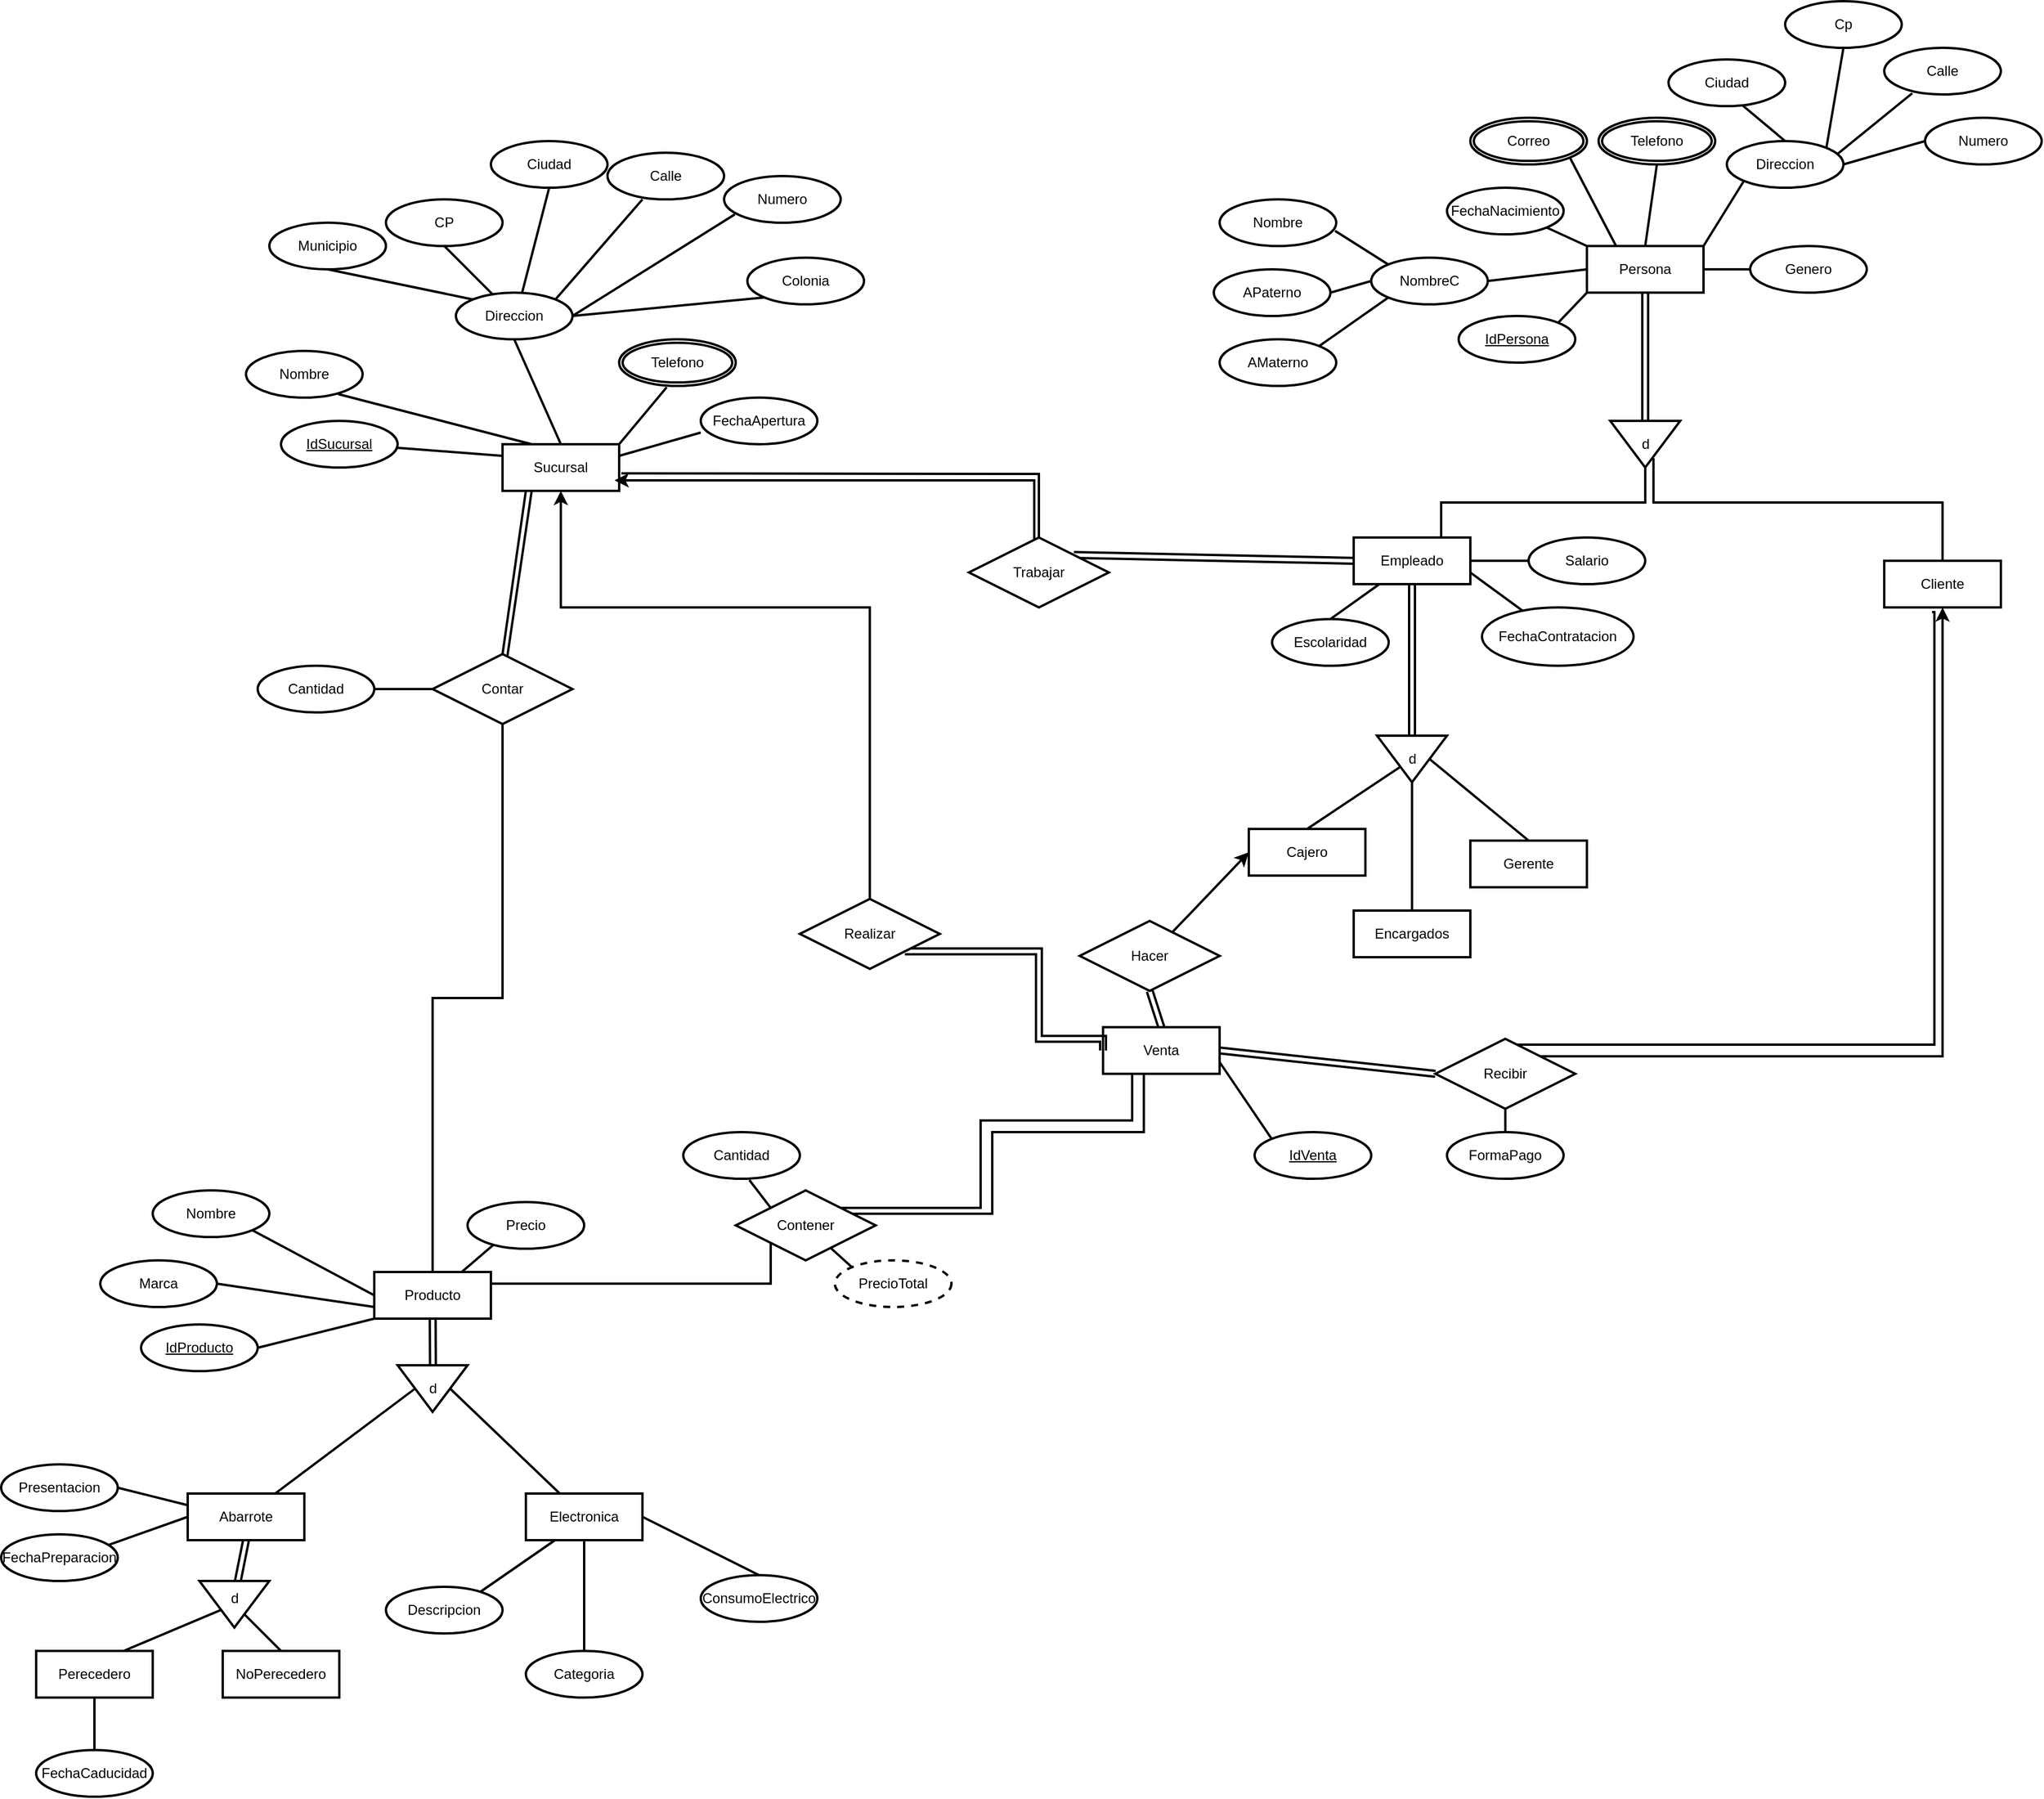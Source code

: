 <!--[if IE]><meta http-equiv="X-UA-Compatible" content="IE=5,IE=9" ><![endif]-->
<!DOCTYPE html>
<html>
<head>
<title>ERAlpha</title>
<meta charset="utf-8"/>
</head>
<body><div class="mxgraph" style="max-width:100%;border:1px solid transparent;" data-mxgraph="{&quot;highlight&quot;:&quot;#0000ff&quot;,&quot;nav&quot;:true,&quot;resize&quot;:true,&quot;toolbar&quot;:&quot;zoom layers tags lightbox&quot;,&quot;edit&quot;:&quot;_blank&quot;,&quot;xml&quot;:&quot;&lt;mxfile host=\&quot;app.diagrams.net\&quot; modified=\&quot;2023-04-18T04:12:28.601Z\&quot; agent=\&quot;Mozilla/5.0 (X11; Linux x86_64; rv:102.0) Gecko/20100101 Firefox/102.0\&quot; etag=\&quot;4JKoZPvWb2nUJmQxIzuX\&quot; version=\&quot;21.1.8\&quot; type=\&quot;google\&quot;&gt;\n  &lt;diagram name=\&quot;Página-1\&quot; id=\&quot;JwJoZ0wlDIdzNiU7KQ2K\&quot;&gt;\n    &lt;mxGraphModel dx=\&quot;2524\&quot; dy=\&quot;1945\&quot; grid=\&quot;1\&quot; gridSize=\&quot;10\&quot; guides=\&quot;1\&quot; tooltips=\&quot;1\&quot; connect=\&quot;1\&quot; arrows=\&quot;1\&quot; fold=\&quot;1\&quot; page=\&quot;1\&quot; pageScale=\&quot;1\&quot; pageWidth=\&quot;850\&quot; pageHeight=\&quot;1100\&quot; math=\&quot;0\&quot; shadow=\&quot;0\&quot;&gt;\n      &lt;root&gt;\n        &lt;mxCell id=\&quot;0\&quot; /&gt;\n        &lt;mxCell id=\&quot;1\&quot; parent=\&quot;0\&quot; /&gt;\n        &lt;mxCell id=\&quot;8ZQMtx8FN6grMZhH2hXI-10\&quot; style=\&quot;rounded=0;orthogonalLoop=1;jettySize=auto;html=1;exitX=0;exitY=0.25;exitDx=0;exitDy=0;endArrow=none;endFill=0;strokeWidth=2;\&quot; parent=\&quot;1\&quot; source=\&quot;8ZQMtx8FN6grMZhH2hXI-1\&quot; edge=\&quot;1\&quot;&gt;\n          &lt;mxGeometry relative=\&quot;1\&quot; as=\&quot;geometry\&quot;&gt;\n            &lt;mxPoint x=\&quot;-40\&quot; y=\&quot;-520\&quot; as=\&quot;targetPoint\&quot; /&gt;\n          &lt;/mxGeometry&gt;\n        &lt;/mxCell&gt;\n        &lt;mxCell id=\&quot;8ZQMtx8FN6grMZhH2hXI-11\&quot; style=\&quot;rounded=0;orthogonalLoop=1;jettySize=auto;html=1;exitX=0.25;exitY=0;exitDx=0;exitDy=0;entryX=0.79;entryY=0.925;entryDx=0;entryDy=0;endArrow=none;endFill=0;strokeWidth=2;entryPerimeter=0;\&quot; parent=\&quot;1\&quot; source=\&quot;8ZQMtx8FN6grMZhH2hXI-1\&quot; target=\&quot;8ZQMtx8FN6grMZhH2hXI-2\&quot; edge=\&quot;1\&quot;&gt;\n          &lt;mxGeometry relative=\&quot;1\&quot; as=\&quot;geometry\&quot; /&gt;\n        &lt;/mxCell&gt;\n        &lt;mxCell id=\&quot;8ZQMtx8FN6grMZhH2hXI-134\&quot; style=\&quot;rounded=0;orthogonalLoop=1;jettySize=auto;html=1;exitX=1;exitY=0;exitDx=0;exitDy=0;entryX=0.408;entryY=1.029;entryDx=0;entryDy=0;entryPerimeter=0;endArrow=none;endFill=0;strokeWidth=2;\&quot; parent=\&quot;1\&quot; source=\&quot;8ZQMtx8FN6grMZhH2hXI-1\&quot; target=\&quot;8ZQMtx8FN6grMZhH2hXI-6\&quot; edge=\&quot;1\&quot;&gt;\n          &lt;mxGeometry relative=\&quot;1\&quot; as=\&quot;geometry\&quot;&gt;\n            &lt;mxPoint x=\&quot;260\&quot; y=\&quot;-530\&quot; as=\&quot;targetPoint\&quot; /&gt;\n          &lt;/mxGeometry&gt;\n        &lt;/mxCell&gt;\n        &lt;mxCell id=\&quot;8ZQMtx8FN6grMZhH2hXI-135\&quot; style=\&quot;rounded=0;orthogonalLoop=1;jettySize=auto;html=1;exitX=1;exitY=0.25;exitDx=0;exitDy=0;entryX=0;entryY=0.75;entryDx=0;entryDy=0;entryPerimeter=0;endArrow=none;endFill=0;strokeWidth=2;\&quot; parent=\&quot;1\&quot; source=\&quot;8ZQMtx8FN6grMZhH2hXI-1\&quot; target=\&quot;8ZQMtx8FN6grMZhH2hXI-7\&quot; edge=\&quot;1\&quot;&gt;\n          &lt;mxGeometry relative=\&quot;1\&quot; as=\&quot;geometry\&quot; /&gt;\n        &lt;/mxCell&gt;\n        &lt;mxCell id=\&quot;8ZQMtx8FN6grMZhH2hXI-1\&quot; value=\&quot;Sucursal\&quot; style=\&quot;whiteSpace=wrap;html=1;align=center;strokeWidth=2;\&quot; parent=\&quot;1\&quot; vertex=\&quot;1\&quot;&gt;\n          &lt;mxGeometry x=\&quot;90\&quot; y=\&quot;-520\&quot; width=\&quot;100\&quot; height=\&quot;40\&quot; as=\&quot;geometry\&quot; /&gt;\n        &lt;/mxCell&gt;\n        &lt;mxCell id=\&quot;8ZQMtx8FN6grMZhH2hXI-2\&quot; value=\&quot;Nombre\&quot; style=\&quot;ellipse;whiteSpace=wrap;html=1;align=center;strokeWidth=2;\&quot; parent=\&quot;1\&quot; vertex=\&quot;1\&quot;&gt;\n          &lt;mxGeometry x=\&quot;-130\&quot; y=\&quot;-600\&quot; width=\&quot;100\&quot; height=\&quot;40\&quot; as=\&quot;geometry\&quot; /&gt;\n        &lt;/mxCell&gt;\n        &lt;mxCell id=\&quot;8ZQMtx8FN6grMZhH2hXI-125\&quot; style=\&quot;rounded=0;orthogonalLoop=1;jettySize=auto;html=1;exitX=0.5;exitY=1;exitDx=0;exitDy=0;entryX=0.5;entryY=0;entryDx=0;entryDy=0;endArrow=none;endFill=0;strokeWidth=2;\&quot; parent=\&quot;1\&quot; source=\&quot;8ZQMtx8FN6grMZhH2hXI-3\&quot; target=\&quot;8ZQMtx8FN6grMZhH2hXI-1\&quot; edge=\&quot;1\&quot;&gt;\n          &lt;mxGeometry relative=\&quot;1\&quot; as=\&quot;geometry\&quot; /&gt;\n        &lt;/mxCell&gt;\n        &lt;mxCell id=\&quot;8ZQMtx8FN6grMZhH2hXI-130\&quot; style=\&quot;rounded=0;orthogonalLoop=1;jettySize=auto;html=1;exitX=0.567;exitY=0.008;exitDx=0;exitDy=0;entryX=0.5;entryY=1;entryDx=0;entryDy=0;endArrow=none;endFill=0;exitPerimeter=0;strokeWidth=2;\&quot; parent=\&quot;1\&quot; source=\&quot;8ZQMtx8FN6grMZhH2hXI-3\&quot; target=\&quot;8ZQMtx8FN6grMZhH2hXI-5\&quot; edge=\&quot;1\&quot;&gt;\n          &lt;mxGeometry relative=\&quot;1\&quot; as=\&quot;geometry\&quot; /&gt;\n        &lt;/mxCell&gt;\n        &lt;mxCell id=\&quot;8ZQMtx8FN6grMZhH2hXI-131\&quot; style=\&quot;rounded=0;orthogonalLoop=1;jettySize=auto;html=1;exitX=1;exitY=0;exitDx=0;exitDy=0;entryX=0.3;entryY=1;entryDx=0;entryDy=0;entryPerimeter=0;endArrow=none;endFill=0;strokeWidth=2;\&quot; parent=\&quot;1\&quot; source=\&quot;8ZQMtx8FN6grMZhH2hXI-3\&quot; target=\&quot;8ZQMtx8FN6grMZhH2hXI-4\&quot; edge=\&quot;1\&quot;&gt;\n          &lt;mxGeometry relative=\&quot;1\&quot; as=\&quot;geometry\&quot; /&gt;\n        &lt;/mxCell&gt;\n        &lt;mxCell id=\&quot;8ZQMtx8FN6grMZhH2hXI-132\&quot; style=\&quot;rounded=0;orthogonalLoop=1;jettySize=auto;html=1;exitX=1;exitY=0.5;exitDx=0;exitDy=0;entryX=0.092;entryY=0.821;entryDx=0;entryDy=0;entryPerimeter=0;endArrow=none;endFill=0;strokeWidth=2;\&quot; parent=\&quot;1\&quot; source=\&quot;8ZQMtx8FN6grMZhH2hXI-3\&quot; target=\&quot;8ZQMtx8FN6grMZhH2hXI-12\&quot; edge=\&quot;1\&quot;&gt;\n          &lt;mxGeometry relative=\&quot;1\&quot; as=\&quot;geometry\&quot; /&gt;\n        &lt;/mxCell&gt;\n        &lt;mxCell id=\&quot;8ZQMtx8FN6grMZhH2hXI-133\&quot; style=\&quot;rounded=0;orthogonalLoop=1;jettySize=auto;html=1;exitX=1;exitY=0.5;exitDx=0;exitDy=0;entryX=0;entryY=1;entryDx=0;entryDy=0;endArrow=none;endFill=0;strokeWidth=2;\&quot; parent=\&quot;1\&quot; source=\&quot;8ZQMtx8FN6grMZhH2hXI-3\&quot; target=\&quot;8ZQMtx8FN6grMZhH2hXI-13\&quot; edge=\&quot;1\&quot;&gt;\n          &lt;mxGeometry relative=\&quot;1\&quot; as=\&quot;geometry\&quot; /&gt;\n        &lt;/mxCell&gt;\n        &lt;mxCell id=\&quot;8ZQMtx8FN6grMZhH2hXI-3\&quot; value=\&quot;&amp;lt;div&amp;gt;Direccion&amp;lt;/div&amp;gt;\&quot; style=\&quot;ellipse;whiteSpace=wrap;html=1;align=center;strokeWidth=2;\&quot; parent=\&quot;1\&quot; vertex=\&quot;1\&quot;&gt;\n          &lt;mxGeometry x=\&quot;50\&quot; y=\&quot;-650\&quot; width=\&quot;100\&quot; height=\&quot;40\&quot; as=\&quot;geometry\&quot; /&gt;\n        &lt;/mxCell&gt;\n        &lt;mxCell id=\&quot;8ZQMtx8FN6grMZhH2hXI-4\&quot; value=\&quot;Calle\&quot; style=\&quot;ellipse;whiteSpace=wrap;html=1;align=center;strokeWidth=2;\&quot; parent=\&quot;1\&quot; vertex=\&quot;1\&quot;&gt;\n          &lt;mxGeometry x=\&quot;180\&quot; y=\&quot;-770\&quot; width=\&quot;100\&quot; height=\&quot;40\&quot; as=\&quot;geometry\&quot; /&gt;\n        &lt;/mxCell&gt;\n        &lt;mxCell id=\&quot;8ZQMtx8FN6grMZhH2hXI-5\&quot; value=\&quot;Ciudad\&quot; style=\&quot;ellipse;whiteSpace=wrap;html=1;align=center;strokeWidth=2;\&quot; parent=\&quot;1\&quot; vertex=\&quot;1\&quot;&gt;\n          &lt;mxGeometry x=\&quot;80\&quot; y=\&quot;-780\&quot; width=\&quot;100\&quot; height=\&quot;40\&quot; as=\&quot;geometry\&quot; /&gt;\n        &lt;/mxCell&gt;\n        &lt;mxCell id=\&quot;8ZQMtx8FN6grMZhH2hXI-6\&quot; value=\&quot;Telefono\&quot; style=\&quot;ellipse;shape=doubleEllipse;margin=3;whiteSpace=wrap;html=1;align=center;strokeWidth=2;\&quot; parent=\&quot;1\&quot; vertex=\&quot;1\&quot;&gt;\n          &lt;mxGeometry x=\&quot;190\&quot; y=\&quot;-610\&quot; width=\&quot;100\&quot; height=\&quot;40\&quot; as=\&quot;geometry\&quot; /&gt;\n        &lt;/mxCell&gt;\n        &lt;mxCell id=\&quot;8ZQMtx8FN6grMZhH2hXI-7\&quot; value=\&quot;FechaApertura\&quot; style=\&quot;ellipse;whiteSpace=wrap;html=1;align=center;strokeWidth=2;\&quot; parent=\&quot;1\&quot; vertex=\&quot;1\&quot;&gt;\n          &lt;mxGeometry x=\&quot;260\&quot; y=\&quot;-560\&quot; width=\&quot;100\&quot; height=\&quot;40\&quot; as=\&quot;geometry\&quot; /&gt;\n        &lt;/mxCell&gt;\n        &lt;mxCell id=\&quot;8ZQMtx8FN6grMZhH2hXI-128\&quot; style=\&quot;rounded=0;orthogonalLoop=1;jettySize=auto;html=1;exitX=0.5;exitY=1;exitDx=0;exitDy=0;endArrow=none;endFill=0;strokeWidth=2;\&quot; parent=\&quot;1\&quot; source=\&quot;8ZQMtx8FN6grMZhH2hXI-8\&quot; target=\&quot;8ZQMtx8FN6grMZhH2hXI-3\&quot; edge=\&quot;1\&quot;&gt;\n          &lt;mxGeometry relative=\&quot;1\&quot; as=\&quot;geometry\&quot; /&gt;\n        &lt;/mxCell&gt;\n        &lt;mxCell id=\&quot;8ZQMtx8FN6grMZhH2hXI-8\&quot; value=\&quot;CP\&quot; style=\&quot;ellipse;whiteSpace=wrap;html=1;align=center;strokeWidth=2;\&quot; parent=\&quot;1\&quot; vertex=\&quot;1\&quot;&gt;\n          &lt;mxGeometry x=\&quot;-10\&quot; y=\&quot;-730\&quot; width=\&quot;100\&quot; height=\&quot;40\&quot; as=\&quot;geometry\&quot; /&gt;\n        &lt;/mxCell&gt;\n        &lt;mxCell id=\&quot;8ZQMtx8FN6grMZhH2hXI-9\&quot; value=\&quot;IdSucursal\&quot; style=\&quot;ellipse;whiteSpace=wrap;html=1;align=center;fontStyle=4;strokeWidth=2;\&quot; parent=\&quot;1\&quot; vertex=\&quot;1\&quot;&gt;\n          &lt;mxGeometry x=\&quot;-100\&quot; y=\&quot;-540\&quot; width=\&quot;100\&quot; height=\&quot;40\&quot; as=\&quot;geometry\&quot; /&gt;\n        &lt;/mxCell&gt;\n        &lt;mxCell id=\&quot;8ZQMtx8FN6grMZhH2hXI-12\&quot; value=\&quot;Numero\&quot; style=\&quot;ellipse;whiteSpace=wrap;html=1;align=center;strokeWidth=2;\&quot; parent=\&quot;1\&quot; vertex=\&quot;1\&quot;&gt;\n          &lt;mxGeometry x=\&quot;280\&quot; y=\&quot;-750\&quot; width=\&quot;100\&quot; height=\&quot;40\&quot; as=\&quot;geometry\&quot; /&gt;\n        &lt;/mxCell&gt;\n        &lt;mxCell id=\&quot;8ZQMtx8FN6grMZhH2hXI-13\&quot; value=\&quot;Colonia\&quot; style=\&quot;ellipse;whiteSpace=wrap;html=1;align=center;strokeWidth=2;\&quot; parent=\&quot;1\&quot; vertex=\&quot;1\&quot;&gt;\n          &lt;mxGeometry x=\&quot;300\&quot; y=\&quot;-680\&quot; width=\&quot;100\&quot; height=\&quot;40\&quot; as=\&quot;geometry\&quot; /&gt;\n        &lt;/mxCell&gt;\n        &lt;mxCell id=\&quot;8ZQMtx8FN6grMZhH2hXI-127\&quot; style=\&quot;rounded=0;orthogonalLoop=1;jettySize=auto;html=1;exitX=0.5;exitY=1;exitDx=0;exitDy=0;entryX=0;entryY=0;entryDx=0;entryDy=0;endArrow=none;endFill=0;strokeWidth=2;\&quot; parent=\&quot;1\&quot; source=\&quot;8ZQMtx8FN6grMZhH2hXI-14\&quot; target=\&quot;8ZQMtx8FN6grMZhH2hXI-3\&quot; edge=\&quot;1\&quot;&gt;\n          &lt;mxGeometry relative=\&quot;1\&quot; as=\&quot;geometry\&quot; /&gt;\n        &lt;/mxCell&gt;\n        &lt;mxCell id=\&quot;8ZQMtx8FN6grMZhH2hXI-14\&quot; value=\&quot;Municipio\&quot; style=\&quot;ellipse;whiteSpace=wrap;html=1;align=center;strokeWidth=2;\&quot; parent=\&quot;1\&quot; vertex=\&quot;1\&quot;&gt;\n          &lt;mxGeometry x=\&quot;-110\&quot; y=\&quot;-710\&quot; width=\&quot;100\&quot; height=\&quot;40\&quot; as=\&quot;geometry\&quot; /&gt;\n        &lt;/mxCell&gt;\n        &lt;mxCell id=\&quot;8ZQMtx8FN6grMZhH2hXI-74\&quot; style=\&quot;rounded=0;orthogonalLoop=1;jettySize=auto;html=1;exitX=0;exitY=0.5;exitDx=0;exitDy=0;endArrow=none;endFill=0;startArrow=classic;startFill=1;strokeWidth=2;\&quot; parent=\&quot;1\&quot; source=\&quot;LMN3_CWJGBic-VKTUh4C-17\&quot; target=\&quot;8ZQMtx8FN6grMZhH2hXI-73\&quot; edge=\&quot;1\&quot;&gt;\n          &lt;mxGeometry relative=\&quot;1\&quot; as=\&quot;geometry\&quot; /&gt;\n        &lt;/mxCell&gt;\n        &lt;mxCell id=\&quot;8ZQMtx8FN6grMZhH2hXI-15\&quot; value=\&quot;Empleado\&quot; style=\&quot;whiteSpace=wrap;html=1;align=center;strokeWidth=2;\&quot; parent=\&quot;1\&quot; vertex=\&quot;1\&quot;&gt;\n          &lt;mxGeometry x=\&quot;820\&quot; y=\&quot;-440\&quot; width=\&quot;100\&quot; height=\&quot;40\&quot; as=\&quot;geometry\&quot; /&gt;\n        &lt;/mxCell&gt;\n        &lt;mxCell id=\&quot;8ZQMtx8FN6grMZhH2hXI-102\&quot; style=\&quot;rounded=0;orthogonalLoop=1;jettySize=auto;html=1;exitX=1;exitY=0.5;exitDx=0;exitDy=0;entryX=0;entryY=0.5;entryDx=0;entryDy=0;endArrow=none;endFill=0;strokeWidth=2;\&quot; parent=\&quot;1\&quot; source=\&quot;8ZQMtx8FN6grMZhH2hXI-16\&quot; target=\&quot;8ZQMtx8FN6grMZhH2hXI-36\&quot; edge=\&quot;1\&quot;&gt;\n          &lt;mxGeometry relative=\&quot;1\&quot; as=\&quot;geometry\&quot; /&gt;\n        &lt;/mxCell&gt;\n        &lt;mxCell id=\&quot;pvqdCnZ7EWpOnAYo1ima-7\&quot; style=\&quot;rounded=0;orthogonalLoop=1;jettySize=auto;html=1;exitX=0;exitY=0;exitDx=0;exitDy=0;entryX=0.99;entryY=0.675;entryDx=0;entryDy=0;entryPerimeter=0;strokeWidth=2;endArrow=none;endFill=0;\&quot; parent=\&quot;1\&quot; source=\&quot;8ZQMtx8FN6grMZhH2hXI-16\&quot; target=\&quot;pvqdCnZ7EWpOnAYo1ima-5\&quot; edge=\&quot;1\&quot;&gt;\n          &lt;mxGeometry relative=\&quot;1\&quot; as=\&quot;geometry\&quot; /&gt;\n        &lt;/mxCell&gt;\n        &lt;mxCell id=\&quot;pvqdCnZ7EWpOnAYo1ima-8\&quot; style=\&quot;rounded=0;orthogonalLoop=1;jettySize=auto;html=1;exitX=0;exitY=0.5;exitDx=0;exitDy=0;entryX=1;entryY=0.5;entryDx=0;entryDy=0;endArrow=none;endFill=0;strokeWidth=2;\&quot; parent=\&quot;1\&quot; source=\&quot;8ZQMtx8FN6grMZhH2hXI-16\&quot; target=\&quot;pvqdCnZ7EWpOnAYo1ima-3\&quot; edge=\&quot;1\&quot;&gt;\n          &lt;mxGeometry relative=\&quot;1\&quot; as=\&quot;geometry\&quot; /&gt;\n        &lt;/mxCell&gt;\n        &lt;mxCell id=\&quot;pvqdCnZ7EWpOnAYo1ima-9\&quot; style=\&quot;rounded=0;orthogonalLoop=1;jettySize=auto;html=1;exitX=0;exitY=1;exitDx=0;exitDy=0;entryX=1;entryY=0;entryDx=0;entryDy=0;endArrow=none;endFill=0;strokeWidth=2;\&quot; parent=\&quot;1\&quot; source=\&quot;8ZQMtx8FN6grMZhH2hXI-16\&quot; target=\&quot;pvqdCnZ7EWpOnAYo1ima-4\&quot; edge=\&quot;1\&quot;&gt;\n          &lt;mxGeometry relative=\&quot;1\&quot; as=\&quot;geometry\&quot; /&gt;\n        &lt;/mxCell&gt;\n        &lt;mxCell id=\&quot;8ZQMtx8FN6grMZhH2hXI-16\&quot; value=\&quot;NombreC\&quot; style=\&quot;ellipse;whiteSpace=wrap;html=1;align=center;strokeWidth=2;\&quot; parent=\&quot;1\&quot; vertex=\&quot;1\&quot;&gt;\n          &lt;mxGeometry x=\&quot;835\&quot; y=\&quot;-680\&quot; width=\&quot;100\&quot; height=\&quot;40\&quot; as=\&quot;geometry\&quot; /&gt;\n        &lt;/mxCell&gt;\n        &lt;mxCell id=\&quot;8ZQMtx8FN6grMZhH2hXI-106\&quot; style=\&quot;rounded=0;orthogonalLoop=1;jettySize=auto;html=1;exitX=0;exitY=1;exitDx=0;exitDy=0;entryX=1;entryY=0;entryDx=0;entryDy=0;endArrow=none;endFill=0;strokeWidth=2;\&quot; parent=\&quot;1\&quot; source=\&quot;8ZQMtx8FN6grMZhH2hXI-17\&quot; target=\&quot;8ZQMtx8FN6grMZhH2hXI-36\&quot; edge=\&quot;1\&quot;&gt;\n          &lt;mxGeometry relative=\&quot;1\&quot; as=\&quot;geometry\&quot; /&gt;\n        &lt;/mxCell&gt;\n        &lt;mxCell id=\&quot;pvqdCnZ7EWpOnAYo1ima-15\&quot; style=\&quot;rounded=0;orthogonalLoop=1;jettySize=auto;html=1;exitX=0.5;exitY=0;exitDx=0;exitDy=0;entryX=0.63;entryY=0.975;entryDx=0;entryDy=0;entryPerimeter=0;strokeWidth=2;endArrow=none;endFill=0;\&quot; parent=\&quot;1\&quot; source=\&quot;8ZQMtx8FN6grMZhH2hXI-17\&quot; target=\&quot;pvqdCnZ7EWpOnAYo1ima-10\&quot; edge=\&quot;1\&quot;&gt;\n          &lt;mxGeometry relative=\&quot;1\&quot; as=\&quot;geometry\&quot; /&gt;\n        &lt;/mxCell&gt;\n        &lt;mxCell id=\&quot;pvqdCnZ7EWpOnAYo1ima-16\&quot; style=\&quot;rounded=0;orthogonalLoop=1;jettySize=auto;html=1;exitX=1;exitY=0;exitDx=0;exitDy=0;entryX=0.5;entryY=1;entryDx=0;entryDy=0;strokeWidth=2;endArrow=none;endFill=0;\&quot; parent=\&quot;1\&quot; source=\&quot;8ZQMtx8FN6grMZhH2hXI-17\&quot; target=\&quot;pvqdCnZ7EWpOnAYo1ima-11\&quot; edge=\&quot;1\&quot;&gt;\n          &lt;mxGeometry relative=\&quot;1\&quot; as=\&quot;geometry\&quot; /&gt;\n        &lt;/mxCell&gt;\n        &lt;mxCell id=\&quot;pvqdCnZ7EWpOnAYo1ima-17\&quot; style=\&quot;rounded=0;orthogonalLoop=1;jettySize=auto;html=1;exitX=0.95;exitY=0.275;exitDx=0;exitDy=0;entryX=0.24;entryY=0.975;entryDx=0;entryDy=0;entryPerimeter=0;strokeWidth=2;endArrow=none;endFill=0;exitPerimeter=0;\&quot; parent=\&quot;1\&quot; source=\&quot;8ZQMtx8FN6grMZhH2hXI-17\&quot; target=\&quot;pvqdCnZ7EWpOnAYo1ima-12\&quot; edge=\&quot;1\&quot;&gt;\n          &lt;mxGeometry relative=\&quot;1\&quot; as=\&quot;geometry\&quot; /&gt;\n        &lt;/mxCell&gt;\n        &lt;mxCell id=\&quot;pvqdCnZ7EWpOnAYo1ima-18\&quot; style=\&quot;rounded=0;orthogonalLoop=1;jettySize=auto;html=1;exitX=1;exitY=0.5;exitDx=0;exitDy=0;entryX=0;entryY=0.5;entryDx=0;entryDy=0;strokeWidth=2;endArrow=none;endFill=0;\&quot; parent=\&quot;1\&quot; source=\&quot;8ZQMtx8FN6grMZhH2hXI-17\&quot; target=\&quot;pvqdCnZ7EWpOnAYo1ima-14\&quot; edge=\&quot;1\&quot;&gt;\n          &lt;mxGeometry relative=\&quot;1\&quot; as=\&quot;geometry\&quot; /&gt;\n        &lt;/mxCell&gt;\n        &lt;mxCell id=\&quot;8ZQMtx8FN6grMZhH2hXI-17\&quot; value=\&quot;Direccion\&quot; style=\&quot;ellipse;whiteSpace=wrap;html=1;align=center;strokeWidth=2;\&quot; parent=\&quot;1\&quot; vertex=\&quot;1\&quot;&gt;\n          &lt;mxGeometry x=\&quot;1140\&quot; y=\&quot;-780\&quot; width=\&quot;100\&quot; height=\&quot;40\&quot; as=\&quot;geometry\&quot; /&gt;\n        &lt;/mxCell&gt;\n        &lt;mxCell id=\&quot;8ZQMtx8FN6grMZhH2hXI-95\&quot; style=\&quot;rounded=0;orthogonalLoop=1;jettySize=auto;html=1;entryX=1;entryY=0.5;entryDx=0;entryDy=0;endArrow=none;endFill=0;strokeWidth=2;\&quot; parent=\&quot;1\&quot; source=\&quot;8ZQMtx8FN6grMZhH2hXI-18\&quot; target=\&quot;8ZQMtx8FN6grMZhH2hXI-15\&quot; edge=\&quot;1\&quot;&gt;\n          &lt;mxGeometry relative=\&quot;1\&quot; as=\&quot;geometry\&quot; /&gt;\n        &lt;/mxCell&gt;\n        &lt;mxCell id=\&quot;8ZQMtx8FN6grMZhH2hXI-18\&quot; value=\&quot;Salario\&quot; style=\&quot;ellipse;whiteSpace=wrap;html=1;align=center;strokeWidth=2;\&quot; parent=\&quot;1\&quot; vertex=\&quot;1\&quot;&gt;\n          &lt;mxGeometry x=\&quot;970\&quot; y=\&quot;-440\&quot; width=\&quot;100\&quot; height=\&quot;40\&quot; as=\&quot;geometry\&quot; /&gt;\n        &lt;/mxCell&gt;\n        &lt;mxCell id=\&quot;8ZQMtx8FN6grMZhH2hXI-104\&quot; style=\&quot;rounded=0;orthogonalLoop=1;jettySize=auto;html=1;exitX=1;exitY=1;exitDx=0;exitDy=0;entryX=0.25;entryY=0;entryDx=0;entryDy=0;endArrow=none;endFill=0;strokeWidth=2;\&quot; parent=\&quot;1\&quot; source=\&quot;8ZQMtx8FN6grMZhH2hXI-19\&quot; target=\&quot;8ZQMtx8FN6grMZhH2hXI-36\&quot; edge=\&quot;1\&quot;&gt;\n          &lt;mxGeometry relative=\&quot;1\&quot; as=\&quot;geometry\&quot; /&gt;\n        &lt;/mxCell&gt;\n        &lt;mxCell id=\&quot;8ZQMtx8FN6grMZhH2hXI-19\&quot; value=\&quot;Correo\&quot; style=\&quot;ellipse;shape=doubleEllipse;margin=3;whiteSpace=wrap;html=1;align=center;strokeWidth=2;\&quot; parent=\&quot;1\&quot; vertex=\&quot;1\&quot;&gt;\n          &lt;mxGeometry x=\&quot;920\&quot; y=\&quot;-800\&quot; width=\&quot;100\&quot; height=\&quot;40\&quot; as=\&quot;geometry\&quot; /&gt;\n        &lt;/mxCell&gt;\n        &lt;mxCell id=\&quot;8ZQMtx8FN6grMZhH2hXI-105\&quot; style=\&quot;rounded=0;orthogonalLoop=1;jettySize=auto;html=1;exitX=0.5;exitY=1;exitDx=0;exitDy=0;entryX=0.5;entryY=0;entryDx=0;entryDy=0;endArrow=none;endFill=0;strokeWidth=2;\&quot; parent=\&quot;1\&quot; source=\&quot;8ZQMtx8FN6grMZhH2hXI-20\&quot; target=\&quot;8ZQMtx8FN6grMZhH2hXI-36\&quot; edge=\&quot;1\&quot;&gt;\n          &lt;mxGeometry relative=\&quot;1\&quot; as=\&quot;geometry\&quot; /&gt;\n        &lt;/mxCell&gt;\n        &lt;mxCell id=\&quot;8ZQMtx8FN6grMZhH2hXI-20\&quot; value=\&quot;Telefono\&quot; style=\&quot;ellipse;shape=doubleEllipse;margin=3;whiteSpace=wrap;html=1;align=center;strokeWidth=2;\&quot; parent=\&quot;1\&quot; vertex=\&quot;1\&quot;&gt;\n          &lt;mxGeometry x=\&quot;1030\&quot; y=\&quot;-800\&quot; width=\&quot;100\&quot; height=\&quot;40\&quot; as=\&quot;geometry\&quot; /&gt;\n        &lt;/mxCell&gt;\n        &lt;mxCell id=\&quot;8ZQMtx8FN6grMZhH2hXI-96\&quot; style=\&quot;rounded=0;orthogonalLoop=1;jettySize=auto;html=1;strokeColor=default;endArrow=none;endFill=0;entryX=1;entryY=0.75;entryDx=0;entryDy=0;strokeWidth=2;\&quot; parent=\&quot;1\&quot; source=\&quot;8ZQMtx8FN6grMZhH2hXI-21\&quot; target=\&quot;8ZQMtx8FN6grMZhH2hXI-15\&quot; edge=\&quot;1\&quot;&gt;\n          &lt;mxGeometry relative=\&quot;1\&quot; as=\&quot;geometry\&quot;&gt;\n            &lt;mxPoint x=\&quot;870\&quot; y=\&quot;-61.11\&quot; as=\&quot;targetPoint\&quot; /&gt;\n          &lt;/mxGeometry&gt;\n        &lt;/mxCell&gt;\n        &lt;mxCell id=\&quot;8ZQMtx8FN6grMZhH2hXI-21\&quot; value=\&quot;FechaContratacion\&quot; style=\&quot;ellipse;whiteSpace=wrap;html=1;align=center;strokeWidth=2;\&quot; parent=\&quot;1\&quot; vertex=\&quot;1\&quot;&gt;\n          &lt;mxGeometry x=\&quot;930\&quot; y=\&quot;-380\&quot; width=\&quot;130\&quot; height=\&quot;50\&quot; as=\&quot;geometry\&quot; /&gt;\n        &lt;/mxCell&gt;\n        &lt;mxCell id=\&quot;8ZQMtx8FN6grMZhH2hXI-103\&quot; style=\&quot;rounded=0;orthogonalLoop=1;jettySize=auto;html=1;exitX=1;exitY=1;exitDx=0;exitDy=0;entryX=0;entryY=0;entryDx=0;entryDy=0;endArrow=none;endFill=0;strokeWidth=2;\&quot; parent=\&quot;1\&quot; source=\&quot;8ZQMtx8FN6grMZhH2hXI-22\&quot; target=\&quot;8ZQMtx8FN6grMZhH2hXI-36\&quot; edge=\&quot;1\&quot;&gt;\n          &lt;mxGeometry relative=\&quot;1\&quot; as=\&quot;geometry\&quot; /&gt;\n        &lt;/mxCell&gt;\n        &lt;mxCell id=\&quot;8ZQMtx8FN6grMZhH2hXI-22\&quot; value=\&quot;FechaNacimiento\&quot; style=\&quot;ellipse;whiteSpace=wrap;html=1;align=center;strokeWidth=2;\&quot; parent=\&quot;1\&quot; vertex=\&quot;1\&quot;&gt;\n          &lt;mxGeometry x=\&quot;900\&quot; y=\&quot;-740\&quot; width=\&quot;100\&quot; height=\&quot;40\&quot; as=\&quot;geometry\&quot; /&gt;\n        &lt;/mxCell&gt;\n        &lt;mxCell id=\&quot;8ZQMtx8FN6grMZhH2hXI-107\&quot; style=\&quot;rounded=0;orthogonalLoop=1;jettySize=auto;html=1;exitX=0;exitY=0.5;exitDx=0;exitDy=0;entryX=1;entryY=0.5;entryDx=0;entryDy=0;endArrow=none;endFill=0;strokeWidth=2;\&quot; parent=\&quot;1\&quot; source=\&quot;8ZQMtx8FN6grMZhH2hXI-23\&quot; target=\&quot;8ZQMtx8FN6grMZhH2hXI-36\&quot; edge=\&quot;1\&quot;&gt;\n          &lt;mxGeometry relative=\&quot;1\&quot; as=\&quot;geometry\&quot; /&gt;\n        &lt;/mxCell&gt;\n        &lt;mxCell id=\&quot;8ZQMtx8FN6grMZhH2hXI-23\&quot; value=\&quot;Genero\&quot; style=\&quot;ellipse;whiteSpace=wrap;html=1;align=center;strokeWidth=2;\&quot; parent=\&quot;1\&quot; vertex=\&quot;1\&quot;&gt;\n          &lt;mxGeometry x=\&quot;1160\&quot; y=\&quot;-690\&quot; width=\&quot;100\&quot; height=\&quot;40\&quot; as=\&quot;geometry\&quot; /&gt;\n        &lt;/mxCell&gt;\n        &lt;mxCell id=\&quot;8ZQMtx8FN6grMZhH2hXI-97\&quot; style=\&quot;rounded=0;orthogonalLoop=1;jettySize=auto;html=1;exitX=0.5;exitY=0;exitDx=0;exitDy=0;endArrow=none;endFill=0;strokeWidth=2;\&quot; parent=\&quot;1\&quot; source=\&quot;8ZQMtx8FN6grMZhH2hXI-24\&quot; target=\&quot;8ZQMtx8FN6grMZhH2hXI-15\&quot; edge=\&quot;1\&quot;&gt;\n          &lt;mxGeometry relative=\&quot;1\&quot; as=\&quot;geometry\&quot;&gt;\n            &lt;mxPoint x=\&quot;820\&quot; y=\&quot;-51.11\&quot; as=\&quot;targetPoint\&quot; /&gt;\n          &lt;/mxGeometry&gt;\n        &lt;/mxCell&gt;\n        &lt;mxCell id=\&quot;8ZQMtx8FN6grMZhH2hXI-24\&quot; value=\&quot;Escolaridad\&quot; style=\&quot;ellipse;whiteSpace=wrap;html=1;align=center;strokeWidth=2;\&quot; parent=\&quot;1\&quot; vertex=\&quot;1\&quot;&gt;\n          &lt;mxGeometry x=\&quot;750\&quot; y=\&quot;-370\&quot; width=\&quot;100\&quot; height=\&quot;40\&quot; as=\&quot;geometry\&quot; /&gt;\n        &lt;/mxCell&gt;\n        &lt;mxCell id=\&quot;8ZQMtx8FN6grMZhH2hXI-78\&quot; style=\&quot;rounded=0;orthogonalLoop=1;jettySize=auto;html=1;exitX=1;exitY=0.25;exitDx=0;exitDy=0;startArrow=none;startFill=0;endArrow=none;endFill=0;strokeWidth=2;entryX=0;entryY=1;entryDx=0;entryDy=0;edgeStyle=orthogonalEdgeStyle;\&quot; parent=\&quot;1\&quot; source=\&quot;nVtQX0g7VsrArMYGMOuU-1\&quot; target=\&quot;8ZQMtx8FN6grMZhH2hXI-77\&quot; edge=\&quot;1\&quot;&gt;\n          &lt;mxGeometry relative=\&quot;1\&quot; as=\&quot;geometry\&quot;&gt;\n            &lt;mxPoint x=\&quot;-25\&quot; y=\&quot;260\&quot; as=\&quot;sourcePoint\&quot; /&gt;\n            &lt;mxPoint x=\&quot;360\&quot; y=\&quot;135\&quot; as=\&quot;targetPoint\&quot; /&gt;\n          &lt;/mxGeometry&gt;\n        &lt;/mxCell&gt;\n        &lt;mxCell id=\&quot;8ZQMtx8FN6grMZhH2hXI-82\&quot; style=\&quot;rounded=0;orthogonalLoop=1;jettySize=auto;html=1;entryX=0.51;entryY=-0.167;entryDx=0;entryDy=0;entryPerimeter=0;shape=link;strokeWidth=2;\&quot; parent=\&quot;1\&quot; source=\&quot;nVtQX0g7VsrArMYGMOuU-1\&quot; target=\&quot;8ZQMtx8FN6grMZhH2hXI-33\&quot; edge=\&quot;1\&quot;&gt;\n          &lt;mxGeometry relative=\&quot;1\&quot; as=\&quot;geometry\&quot;&gt;\n            &lt;mxPoint x=\&quot;30\&quot; y=\&quot;230\&quot; as=\&quot;sourcePoint\&quot; /&gt;\n          &lt;/mxGeometry&gt;\n        &lt;/mxCell&gt;\n        &lt;mxCell id=\&quot;8ZQMtx8FN6grMZhH2hXI-113\&quot; style=\&quot;rounded=0;orthogonalLoop=1;jettySize=auto;html=1;exitX=0;exitY=0.75;exitDx=0;exitDy=0;entryX=1;entryY=0.5;entryDx=0;entryDy=0;endArrow=none;endFill=0;strokeWidth=2;\&quot; parent=\&quot;1\&quot; target=\&quot;8ZQMtx8FN6grMZhH2hXI-30\&quot; edge=\&quot;1\&quot;&gt;\n          &lt;mxGeometry relative=\&quot;1\&quot; as=\&quot;geometry\&quot;&gt;\n            &lt;mxPoint x=\&quot;-20\&quot; y=\&quot;220\&quot; as=\&quot;sourcePoint\&quot; /&gt;\n          &lt;/mxGeometry&gt;\n        &lt;/mxCell&gt;\n        &lt;mxCell id=\&quot;8ZQMtx8FN6grMZhH2hXI-112\&quot; style=\&quot;rounded=0;orthogonalLoop=1;jettySize=auto;html=1;exitX=1;exitY=1;exitDx=0;exitDy=0;entryX=0;entryY=0.5;entryDx=0;entryDy=0;endArrow=none;endFill=0;strokeWidth=2;\&quot; parent=\&quot;1\&quot; source=\&quot;8ZQMtx8FN6grMZhH2hXI-28\&quot; edge=\&quot;1\&quot;&gt;\n          &lt;mxGeometry relative=\&quot;1\&quot; as=\&quot;geometry\&quot;&gt;\n            &lt;mxPoint x=\&quot;-20\&quot; y=\&quot;210\&quot; as=\&quot;targetPoint\&quot; /&gt;\n          &lt;/mxGeometry&gt;\n        &lt;/mxCell&gt;\n        &lt;mxCell id=\&quot;8ZQMtx8FN6grMZhH2hXI-28\&quot; value=\&quot;Nombre\&quot; style=\&quot;ellipse;whiteSpace=wrap;html=1;align=center;strokeWidth=2;\&quot; parent=\&quot;1\&quot; vertex=\&quot;1\&quot;&gt;\n          &lt;mxGeometry x=\&quot;-210\&quot; y=\&quot;120\&quot; width=\&quot;100\&quot; height=\&quot;40\&quot; as=\&quot;geometry\&quot; /&gt;\n        &lt;/mxCell&gt;\n        &lt;mxCell id=\&quot;8ZQMtx8FN6grMZhH2hXI-114\&quot; style=\&quot;rounded=0;orthogonalLoop=1;jettySize=auto;html=1;exitX=1;exitY=0.5;exitDx=0;exitDy=0;entryX=0;entryY=1;entryDx=0;entryDy=0;endArrow=none;endFill=0;strokeWidth=2;\&quot; parent=\&quot;1\&quot; source=\&quot;8ZQMtx8FN6grMZhH2hXI-29\&quot; edge=\&quot;1\&quot;&gt;\n          &lt;mxGeometry relative=\&quot;1\&quot; as=\&quot;geometry\&quot;&gt;\n            &lt;mxPoint x=\&quot;-20\&quot; y=\&quot;230\&quot; as=\&quot;targetPoint\&quot; /&gt;\n          &lt;/mxGeometry&gt;\n        &lt;/mxCell&gt;\n        &lt;mxCell id=\&quot;8ZQMtx8FN6grMZhH2hXI-29\&quot; value=\&quot;IdProducto\&quot; style=\&quot;ellipse;whiteSpace=wrap;html=1;align=center;fontStyle=4;strokeWidth=2;\&quot; parent=\&quot;1\&quot; vertex=\&quot;1\&quot;&gt;\n          &lt;mxGeometry x=\&quot;-220\&quot; y=\&quot;235\&quot; width=\&quot;100\&quot; height=\&quot;40\&quot; as=\&quot;geometry\&quot; /&gt;\n        &lt;/mxCell&gt;\n        &lt;mxCell id=\&quot;8ZQMtx8FN6grMZhH2hXI-30\&quot; value=\&quot;Marca\&quot; style=\&quot;ellipse;whiteSpace=wrap;html=1;align=center;strokeWidth=2;\&quot; parent=\&quot;1\&quot; vertex=\&quot;1\&quot;&gt;\n          &lt;mxGeometry x=\&quot;-255\&quot; y=\&quot;180\&quot; width=\&quot;100\&quot; height=\&quot;40\&quot; as=\&quot;geometry\&quot; /&gt;\n        &lt;/mxCell&gt;\n        &lt;mxCell id=\&quot;8ZQMtx8FN6grMZhH2hXI-117\&quot; style=\&quot;rounded=0;orthogonalLoop=1;jettySize=auto;html=1;exitX=0.5;exitY=0;exitDx=0;exitDy=0;endArrow=none;endFill=0;strokeWidth=2;\&quot; parent=\&quot;1\&quot; source=\&quot;8ZQMtx8FN6grMZhH2hXI-32\&quot; target=\&quot;8ZQMtx8FN6grMZhH2hXI-35\&quot; edge=\&quot;1\&quot;&gt;\n          &lt;mxGeometry relative=\&quot;1\&quot; as=\&quot;geometry\&quot; /&gt;\n        &lt;/mxCell&gt;\n        &lt;mxCell id=\&quot;8ZQMtx8FN6grMZhH2hXI-32\&quot; value=\&quot;\&quot; style=\&quot;triangle;whiteSpace=wrap;html=1;rotation=90;strokeWidth=2;\&quot; parent=\&quot;1\&quot; vertex=\&quot;1\&quot;&gt;\n          &lt;mxGeometry x=\&quot;10\&quot; y=\&quot;260\&quot; width=\&quot;40\&quot; height=\&quot;60\&quot; as=\&quot;geometry\&quot; /&gt;\n        &lt;/mxCell&gt;\n        &lt;mxCell id=\&quot;8ZQMtx8FN6grMZhH2hXI-33\&quot; value=\&quot;d\&quot; style=\&quot;text;html=1;align=center;verticalAlign=middle;resizable=0;points=[];autosize=1;strokeColor=none;fillColor=none;strokeWidth=2;\&quot; parent=\&quot;1\&quot; vertex=\&quot;1\&quot;&gt;\n          &lt;mxGeometry x=\&quot;15\&quot; y=\&quot;275\&quot; width=\&quot;30\&quot; height=\&quot;30\&quot; as=\&quot;geometry\&quot; /&gt;\n        &lt;/mxCell&gt;\n        &lt;mxCell id=\&quot;8ZQMtx8FN6grMZhH2hXI-85\&quot; style=\&quot;rounded=0;orthogonalLoop=1;jettySize=auto;html=1;exitX=0.5;exitY=1;exitDx=0;exitDy=0;shape=link;strokeWidth=2;\&quot; parent=\&quot;1\&quot; source=\&quot;8ZQMtx8FN6grMZhH2hXI-34\&quot; target=\&quot;8ZQMtx8FN6grMZhH2hXI-48\&quot; edge=\&quot;1\&quot;&gt;\n          &lt;mxGeometry relative=\&quot;1\&quot; as=\&quot;geometry\&quot;&gt;\n            &lt;mxPoint x=\&quot;-140\&quot; y=\&quot;450\&quot; as=\&quot;targetPoint\&quot; /&gt;\n          &lt;/mxGeometry&gt;\n        &lt;/mxCell&gt;\n        &lt;mxCell id=\&quot;8ZQMtx8FN6grMZhH2hXI-108\&quot; style=\&quot;rounded=0;orthogonalLoop=1;jettySize=auto;html=1;exitX=0;exitY=0.25;exitDx=0;exitDy=0;entryX=1;entryY=0.5;entryDx=0;entryDy=0;endArrow=none;endFill=0;strokeWidth=2;\&quot; parent=\&quot;1\&quot; source=\&quot;8ZQMtx8FN6grMZhH2hXI-34\&quot; target=\&quot;8ZQMtx8FN6grMZhH2hXI-42\&quot; edge=\&quot;1\&quot;&gt;\n          &lt;mxGeometry relative=\&quot;1\&quot; as=\&quot;geometry\&quot; /&gt;\n        &lt;/mxCell&gt;\n        &lt;mxCell id=\&quot;8ZQMtx8FN6grMZhH2hXI-109\&quot; style=\&quot;rounded=0;orthogonalLoop=1;jettySize=auto;html=1;exitX=0;exitY=0.5;exitDx=0;exitDy=0;entryX=0.908;entryY=0.238;entryDx=0;entryDy=0;entryPerimeter=0;endArrow=none;endFill=0;strokeWidth=2;\&quot; parent=\&quot;1\&quot; source=\&quot;8ZQMtx8FN6grMZhH2hXI-34\&quot; target=\&quot;8ZQMtx8FN6grMZhH2hXI-43\&quot; edge=\&quot;1\&quot;&gt;\n          &lt;mxGeometry relative=\&quot;1\&quot; as=\&quot;geometry\&quot; /&gt;\n        &lt;/mxCell&gt;\n        &lt;mxCell id=\&quot;8ZQMtx8FN6grMZhH2hXI-121\&quot; style=\&quot;rounded=0;orthogonalLoop=1;jettySize=auto;html=1;exitX=0.75;exitY=0;exitDx=0;exitDy=0;entryX=0.5;entryY=1;entryDx=0;entryDy=0;endArrow=none;endFill=0;strokeWidth=2;\&quot; parent=\&quot;1\&quot; source=\&quot;8ZQMtx8FN6grMZhH2hXI-34\&quot; target=\&quot;8ZQMtx8FN6grMZhH2hXI-32\&quot; edge=\&quot;1\&quot;&gt;\n          &lt;mxGeometry relative=\&quot;1\&quot; as=\&quot;geometry\&quot; /&gt;\n        &lt;/mxCell&gt;\n        &lt;mxCell id=\&quot;8ZQMtx8FN6grMZhH2hXI-34\&quot; value=\&quot;Abarrote\&quot; style=\&quot;whiteSpace=wrap;html=1;align=center;strokeWidth=2;\&quot; parent=\&quot;1\&quot; vertex=\&quot;1\&quot;&gt;\n          &lt;mxGeometry x=\&quot;-180\&quot; y=\&quot;380\&quot; width=\&quot;100\&quot; height=\&quot;40\&quot; as=\&quot;geometry\&quot; /&gt;\n        &lt;/mxCell&gt;\n        &lt;mxCell id=\&quot;8ZQMtx8FN6grMZhH2hXI-118\&quot; style=\&quot;rounded=0;orthogonalLoop=1;jettySize=auto;html=1;exitX=0.25;exitY=1;exitDx=0;exitDy=0;entryX=0.8;entryY=0.125;entryDx=0;entryDy=0;entryPerimeter=0;endArrow=none;endFill=0;strokeWidth=2;\&quot; parent=\&quot;1\&quot; source=\&quot;8ZQMtx8FN6grMZhH2hXI-35\&quot; target=\&quot;8ZQMtx8FN6grMZhH2hXI-52\&quot; edge=\&quot;1\&quot;&gt;\n          &lt;mxGeometry relative=\&quot;1\&quot; as=\&quot;geometry\&quot; /&gt;\n        &lt;/mxCell&gt;\n        &lt;mxCell id=\&quot;8ZQMtx8FN6grMZhH2hXI-119\&quot; style=\&quot;rounded=0;orthogonalLoop=1;jettySize=auto;html=1;exitX=0.5;exitY=1;exitDx=0;exitDy=0;entryX=0.5;entryY=0;entryDx=0;entryDy=0;endArrow=none;endFill=0;strokeWidth=2;\&quot; parent=\&quot;1\&quot; source=\&quot;8ZQMtx8FN6grMZhH2hXI-35\&quot; target=\&quot;8ZQMtx8FN6grMZhH2hXI-53\&quot; edge=\&quot;1\&quot;&gt;\n          &lt;mxGeometry relative=\&quot;1\&quot; as=\&quot;geometry\&quot;&gt;\n            &lt;Array as=\&quot;points\&quot; /&gt;\n          &lt;/mxGeometry&gt;\n        &lt;/mxCell&gt;\n        &lt;mxCell id=\&quot;8ZQMtx8FN6grMZhH2hXI-120\&quot; style=\&quot;rounded=0;orthogonalLoop=1;jettySize=auto;html=1;exitX=1;exitY=0.5;exitDx=0;exitDy=0;entryX=0.5;entryY=0;entryDx=0;entryDy=0;endArrow=none;endFill=0;strokeWidth=2;\&quot; parent=\&quot;1\&quot; source=\&quot;8ZQMtx8FN6grMZhH2hXI-35\&quot; target=\&quot;8ZQMtx8FN6grMZhH2hXI-45\&quot; edge=\&quot;1\&quot;&gt;\n          &lt;mxGeometry relative=\&quot;1\&quot; as=\&quot;geometry\&quot; /&gt;\n        &lt;/mxCell&gt;\n        &lt;mxCell id=\&quot;8ZQMtx8FN6grMZhH2hXI-35\&quot; value=\&quot;Electronica\&quot; style=\&quot;whiteSpace=wrap;html=1;align=center;strokeWidth=2;\&quot; parent=\&quot;1\&quot; vertex=\&quot;1\&quot;&gt;\n          &lt;mxGeometry x=\&quot;110\&quot; y=\&quot;380\&quot; width=\&quot;100\&quot; height=\&quot;40\&quot; as=\&quot;geometry\&quot; /&gt;\n        &lt;/mxCell&gt;\n        &lt;mxCell id=\&quot;8ZQMtx8FN6grMZhH2hXI-83\&quot; style=\&quot;rounded=0;orthogonalLoop=1;jettySize=auto;html=1;exitX=0.5;exitY=1;exitDx=0;exitDy=0;entryX=0;entryY=0.5;entryDx=0;entryDy=0;endArrow=none;endFill=0;shape=link;strokeWidth=2;\&quot; parent=\&quot;1\&quot; source=\&quot;8ZQMtx8FN6grMZhH2hXI-36\&quot; target=\&quot;8ZQMtx8FN6grMZhH2hXI-37\&quot; edge=\&quot;1\&quot;&gt;\n          &lt;mxGeometry relative=\&quot;1\&quot; as=\&quot;geometry\&quot; /&gt;\n        &lt;/mxCell&gt;\n        &lt;mxCell id=\&quot;pvqdCnZ7EWpOnAYo1ima-2\&quot; style=\&quot;rounded=0;orthogonalLoop=1;jettySize=auto;html=1;exitX=0;exitY=1;exitDx=0;exitDy=0;entryX=1;entryY=0;entryDx=0;entryDy=0;endArrow=none;endFill=0;strokeWidth=2;\&quot; parent=\&quot;1\&quot; source=\&quot;8ZQMtx8FN6grMZhH2hXI-36\&quot; target=\&quot;pvqdCnZ7EWpOnAYo1ima-1\&quot; edge=\&quot;1\&quot;&gt;\n          &lt;mxGeometry relative=\&quot;1\&quot; as=\&quot;geometry\&quot; /&gt;\n        &lt;/mxCell&gt;\n        &lt;mxCell id=\&quot;8ZQMtx8FN6grMZhH2hXI-36\&quot; value=\&quot;Persona\&quot; style=\&quot;whiteSpace=wrap;html=1;align=center;strokeWidth=2;\&quot; parent=\&quot;1\&quot; vertex=\&quot;1\&quot;&gt;\n          &lt;mxGeometry x=\&quot;1020\&quot; y=\&quot;-690\&quot; width=\&quot;100\&quot; height=\&quot;40\&quot; as=\&quot;geometry\&quot; /&gt;\n        &lt;/mxCell&gt;\n        &lt;mxCell id=\&quot;8ZQMtx8FN6grMZhH2hXI-37\&quot; value=\&quot;\&quot; style=\&quot;triangle;whiteSpace=wrap;html=1;rotation=90;strokeWidth=2;\&quot; parent=\&quot;1\&quot; vertex=\&quot;1\&quot;&gt;\n          &lt;mxGeometry x=\&quot;1050\&quot; y=\&quot;-550\&quot; width=\&quot;40\&quot; height=\&quot;60\&quot; as=\&quot;geometry\&quot; /&gt;\n        &lt;/mxCell&gt;\n        &lt;mxCell id=\&quot;8ZQMtx8FN6grMZhH2hXI-38\&quot; value=\&quot;d\&quot; style=\&quot;text;html=1;align=center;verticalAlign=middle;resizable=0;points=[];autosize=1;strokeColor=none;fillColor=none;strokeWidth=2;\&quot; parent=\&quot;1\&quot; vertex=\&quot;1\&quot;&gt;\n          &lt;mxGeometry x=\&quot;1055\&quot; y=\&quot;-535\&quot; width=\&quot;30\&quot; height=\&quot;30\&quot; as=\&quot;geometry\&quot; /&gt;\n        &lt;/mxCell&gt;\n        &lt;mxCell id=\&quot;8ZQMtx8FN6grMZhH2hXI-100\&quot; style=\&quot;rounded=0;orthogonalLoop=1;jettySize=auto;html=1;exitX=0.5;exitY=0;exitDx=0;exitDy=0;endArrow=none;endFill=0;strokeWidth=2;edgeStyle=orthogonalEdgeStyle;entryX=0.801;entryY=0.382;entryDx=0;entryDy=0;entryPerimeter=0;\&quot; parent=\&quot;1\&quot; source=\&quot;8ZQMtx8FN6grMZhH2hXI-39\&quot; target=\&quot;8ZQMtx8FN6grMZhH2hXI-37\&quot; edge=\&quot;1\&quot;&gt;\n          &lt;mxGeometry relative=\&quot;1\&quot; as=\&quot;geometry\&quot;&gt;\n            &lt;mxPoint x=\&quot;1080\&quot; y=\&quot;-510\&quot; as=\&quot;targetPoint\&quot; /&gt;\n            &lt;Array as=\&quot;points\&quot;&gt;\n              &lt;mxPoint x=\&quot;1325\&quot; y=\&quot;-470\&quot; /&gt;\n              &lt;mxPoint x=\&quot;1077\&quot; y=\&quot;-470\&quot; /&gt;\n            &lt;/Array&gt;\n          &lt;/mxGeometry&gt;\n        &lt;/mxCell&gt;\n        &lt;mxCell id=\&quot;8ZQMtx8FN6grMZhH2hXI-39\&quot; value=\&quot;Cliente\&quot; style=\&quot;whiteSpace=wrap;html=1;align=center;strokeWidth=2;\&quot; parent=\&quot;1\&quot; vertex=\&quot;1\&quot;&gt;\n          &lt;mxGeometry x=\&quot;1275\&quot; y=\&quot;-420\&quot; width=\&quot;100\&quot; height=\&quot;40\&quot; as=\&quot;geometry\&quot; /&gt;\n        &lt;/mxCell&gt;\n        &lt;mxCell id=\&quot;8ZQMtx8FN6grMZhH2hXI-42\&quot; value=\&quot;Presentacion\&quot; style=\&quot;ellipse;whiteSpace=wrap;html=1;align=center;strokeWidth=2;\&quot; parent=\&quot;1\&quot; vertex=\&quot;1\&quot;&gt;\n          &lt;mxGeometry x=\&quot;-340\&quot; y=\&quot;355\&quot; width=\&quot;100\&quot; height=\&quot;40\&quot; as=\&quot;geometry\&quot; /&gt;\n        &lt;/mxCell&gt;\n        &lt;mxCell id=\&quot;8ZQMtx8FN6grMZhH2hXI-43\&quot; value=\&quot;FechaPreparacion\&quot; style=\&quot;ellipse;whiteSpace=wrap;html=1;align=center;strokeWidth=2;\&quot; parent=\&quot;1\&quot; vertex=\&quot;1\&quot;&gt;\n          &lt;mxGeometry x=\&quot;-340\&quot; y=\&quot;415\&quot; width=\&quot;100\&quot; height=\&quot;40\&quot; as=\&quot;geometry\&quot; /&gt;\n        &lt;/mxCell&gt;\n        &lt;mxCell id=\&quot;8ZQMtx8FN6grMZhH2hXI-44\&quot; value=\&quot;FechaCaducidad\&quot; style=\&quot;ellipse;whiteSpace=wrap;html=1;align=center;strokeWidth=2;\&quot; parent=\&quot;1\&quot; vertex=\&quot;1\&quot;&gt;\n          &lt;mxGeometry x=\&quot;-310\&quot; y=\&quot;600\&quot; width=\&quot;100\&quot; height=\&quot;40\&quot; as=\&quot;geometry\&quot; /&gt;\n        &lt;/mxCell&gt;\n        &lt;mxCell id=\&quot;8ZQMtx8FN6grMZhH2hXI-45\&quot; value=\&quot;ConsumoElectrico\&quot; style=\&quot;ellipse;whiteSpace=wrap;html=1;align=center;strokeWidth=2;\&quot; parent=\&quot;1\&quot; vertex=\&quot;1\&quot;&gt;\n          &lt;mxGeometry x=\&quot;260\&quot; y=\&quot;450\&quot; width=\&quot;100\&quot; height=\&quot;40\&quot; as=\&quot;geometry\&quot; /&gt;\n        &lt;/mxCell&gt;\n        &lt;mxCell id=\&quot;8ZQMtx8FN6grMZhH2hXI-47\&quot; value=\&quot;\&quot; style=\&quot;triangle;whiteSpace=wrap;html=1;rotation=90;strokeWidth=2;\&quot; parent=\&quot;1\&quot; vertex=\&quot;1\&quot;&gt;\n          &lt;mxGeometry x=\&quot;-160\&quot; y=\&quot;445\&quot; width=\&quot;40\&quot; height=\&quot;60\&quot; as=\&quot;geometry\&quot; /&gt;\n        &lt;/mxCell&gt;\n        &lt;mxCell id=\&quot;8ZQMtx8FN6grMZhH2hXI-48\&quot; value=\&quot;d\&quot; style=\&quot;text;html=1;align=center;verticalAlign=middle;resizable=0;points=[];autosize=1;strokeColor=none;fillColor=none;strokeWidth=2;\&quot; parent=\&quot;1\&quot; vertex=\&quot;1\&quot;&gt;\n          &lt;mxGeometry x=\&quot;-155\&quot; y=\&quot;455\&quot; width=\&quot;30\&quot; height=\&quot;30\&quot; as=\&quot;geometry\&quot; /&gt;\n        &lt;/mxCell&gt;\n        &lt;mxCell id=\&quot;8ZQMtx8FN6grMZhH2hXI-115\&quot; style=\&quot;rounded=0;orthogonalLoop=1;jettySize=auto;html=1;exitX=0.75;exitY=0;exitDx=0;exitDy=0;endArrow=none;endFill=0;strokeWidth=2;\&quot; parent=\&quot;1\&quot; source=\&quot;8ZQMtx8FN6grMZhH2hXI-49\&quot; target=\&quot;8ZQMtx8FN6grMZhH2hXI-47\&quot; edge=\&quot;1\&quot;&gt;\n          &lt;mxGeometry relative=\&quot;1\&quot; as=\&quot;geometry\&quot; /&gt;\n        &lt;/mxCell&gt;\n        &lt;mxCell id=\&quot;8ZQMtx8FN6grMZhH2hXI-49\&quot; value=\&quot;Perecedero\&quot; style=\&quot;whiteSpace=wrap;html=1;align=center;strokeWidth=2;\&quot; parent=\&quot;1\&quot; vertex=\&quot;1\&quot;&gt;\n          &lt;mxGeometry x=\&quot;-310\&quot; y=\&quot;515\&quot; width=\&quot;100\&quot; height=\&quot;40\&quot; as=\&quot;geometry\&quot; /&gt;\n        &lt;/mxCell&gt;\n        &lt;mxCell id=\&quot;8ZQMtx8FN6grMZhH2hXI-110\&quot; style=\&quot;rounded=0;orthogonalLoop=1;jettySize=auto;html=1;exitX=0.5;exitY=1;exitDx=0;exitDy=0;endArrow=none;endFill=0;strokeWidth=2;\&quot; parent=\&quot;1\&quot; source=\&quot;8ZQMtx8FN6grMZhH2hXI-49\&quot; target=\&quot;8ZQMtx8FN6grMZhH2hXI-44\&quot; edge=\&quot;1\&quot;&gt;\n          &lt;mxGeometry relative=\&quot;1\&quot; as=\&quot;geometry\&quot; /&gt;\n        &lt;/mxCell&gt;\n        &lt;mxCell id=\&quot;8ZQMtx8FN6grMZhH2hXI-116\&quot; style=\&quot;rounded=0;orthogonalLoop=1;jettySize=auto;html=1;exitX=0.5;exitY=0;exitDx=0;exitDy=0;endArrow=none;endFill=0;strokeWidth=2;\&quot; parent=\&quot;1\&quot; source=\&quot;8ZQMtx8FN6grMZhH2hXI-50\&quot; target=\&quot;8ZQMtx8FN6grMZhH2hXI-47\&quot; edge=\&quot;1\&quot;&gt;\n          &lt;mxGeometry relative=\&quot;1\&quot; as=\&quot;geometry\&quot; /&gt;\n        &lt;/mxCell&gt;\n        &lt;mxCell id=\&quot;8ZQMtx8FN6grMZhH2hXI-50\&quot; value=\&quot;NoPerecedero\&quot; style=\&quot;whiteSpace=wrap;html=1;align=center;strokeWidth=2;\&quot; parent=\&quot;1\&quot; vertex=\&quot;1\&quot;&gt;\n          &lt;mxGeometry x=\&quot;-150\&quot; y=\&quot;515\&quot; width=\&quot;100\&quot; height=\&quot;40\&quot; as=\&quot;geometry\&quot; /&gt;\n        &lt;/mxCell&gt;\n        &lt;mxCell id=\&quot;8ZQMtx8FN6grMZhH2hXI-52\&quot; value=\&quot;Descripcion\&quot; style=\&quot;ellipse;whiteSpace=wrap;html=1;align=center;strokeWidth=2;\&quot; parent=\&quot;1\&quot; vertex=\&quot;1\&quot;&gt;\n          &lt;mxGeometry x=\&quot;-10\&quot; y=\&quot;460\&quot; width=\&quot;100\&quot; height=\&quot;40\&quot; as=\&quot;geometry\&quot; /&gt;\n        &lt;/mxCell&gt;\n        &lt;mxCell id=\&quot;8ZQMtx8FN6grMZhH2hXI-53\&quot; value=\&quot;Categoria\&quot; style=\&quot;ellipse;whiteSpace=wrap;html=1;align=center;strokeWidth=2;\&quot; parent=\&quot;1\&quot; vertex=\&quot;1\&quot;&gt;\n          &lt;mxGeometry x=\&quot;110\&quot; y=\&quot;515\&quot; width=\&quot;100\&quot; height=\&quot;40\&quot; as=\&quot;geometry\&quot; /&gt;\n        &lt;/mxCell&gt;\n        &lt;mxCell id=\&quot;8ZQMtx8FN6grMZhH2hXI-55\&quot; style=\&quot;rounded=0;orthogonalLoop=1;jettySize=auto;html=1;exitX=0.5;exitY=0;exitDx=0;exitDy=0;strokeWidth=2;endArrow=none;endFill=0;\&quot; parent=\&quot;1\&quot; source=\&quot;8ZQMtx8FN6grMZhH2hXI-54\&quot; edge=\&quot;1\&quot;&gt;\n          &lt;mxGeometry relative=\&quot;1\&quot; as=\&quot;geometry\&quot;&gt;\n            &lt;mxPoint x=\&quot;110\&quot; y=\&quot;-480\&quot; as=\&quot;targetPoint\&quot; /&gt;\n          &lt;/mxGeometry&gt;\n        &lt;/mxCell&gt;\n        &lt;mxCell id=\&quot;8ZQMtx8FN6grMZhH2hXI-56\&quot; style=\&quot;rounded=0;orthogonalLoop=1;jettySize=auto;html=1;exitX=0.5;exitY=1;exitDx=0;exitDy=0;endArrow=none;endFill=0;strokeWidth=2;entryX=0.5;entryY=0;entryDx=0;entryDy=0;edgeStyle=orthogonalEdgeStyle;\&quot; parent=\&quot;1\&quot; source=\&quot;8ZQMtx8FN6grMZhH2hXI-54\&quot; target=\&quot;nVtQX0g7VsrArMYGMOuU-1\&quot; edge=\&quot;1\&quot;&gt;\n          &lt;mxGeometry relative=\&quot;1\&quot; as=\&quot;geometry\&quot;&gt;\n            &lt;mxPoint x=\&quot;-51.461\&quot; y=\&quot;360\&quot; as=\&quot;targetPoint\&quot; /&gt;\n          &lt;/mxGeometry&gt;\n        &lt;/mxCell&gt;\n        &lt;mxCell id=\&quot;8ZQMtx8FN6grMZhH2hXI-54\&quot; value=\&quot;Contar\&quot; style=\&quot;shape=rhombus;perimeter=rhombusPerimeter;whiteSpace=wrap;html=1;align=center;strokeWidth=2;\&quot; parent=\&quot;1\&quot; vertex=\&quot;1\&quot;&gt;\n          &lt;mxGeometry x=\&quot;30\&quot; y=\&quot;-340\&quot; width=\&quot;120\&quot; height=\&quot;60\&quot; as=\&quot;geometry\&quot; /&gt;\n        &lt;/mxCell&gt;\n        &lt;mxCell id=\&quot;8ZQMtx8FN6grMZhH2hXI-60\&quot; style=\&quot;rounded=0;orthogonalLoop=1;jettySize=auto;html=1;entryX=0;entryY=0.5;entryDx=0;entryDy=0;endArrow=none;endFill=0;strokeWidth=2;exitX=1;exitY=0.5;exitDx=0;exitDy=0;\&quot; parent=\&quot;1\&quot; source=\&quot;8ZQMtx8FN6grMZhH2hXI-59\&quot; target=\&quot;8ZQMtx8FN6grMZhH2hXI-54\&quot; edge=\&quot;1\&quot;&gt;\n          &lt;mxGeometry relative=\&quot;1\&quot; as=\&quot;geometry\&quot;&gt;\n            &lt;mxPoint x=\&quot;-50\&quot; y=\&quot;-330\&quot; as=\&quot;sourcePoint\&quot; /&gt;\n          &lt;/mxGeometry&gt;\n        &lt;/mxCell&gt;\n        &lt;mxCell id=\&quot;8ZQMtx8FN6grMZhH2hXI-59\&quot; value=\&quot;Cantidad\&quot; style=\&quot;ellipse;whiteSpace=wrap;html=1;align=center;strokeWidth=2;\&quot; parent=\&quot;1\&quot; vertex=\&quot;1\&quot;&gt;\n          &lt;mxGeometry x=\&quot;-120\&quot; y=\&quot;-330\&quot; width=\&quot;100\&quot; height=\&quot;40\&quot; as=\&quot;geometry\&quot; /&gt;\n        &lt;/mxCell&gt;\n        &lt;mxCell id=\&quot;8ZQMtx8FN6grMZhH2hXI-65\&quot; style=\&quot;rounded=0;orthogonalLoop=1;jettySize=auto;html=1;strokeWidth=2;edgeStyle=orthogonalEdgeStyle;\&quot; parent=\&quot;1\&quot; source=\&quot;8ZQMtx8FN6grMZhH2hXI-64\&quot; edge=\&quot;1\&quot;&gt;\n          &lt;mxGeometry relative=\&quot;1\&quot; as=\&quot;geometry\&quot;&gt;\n            &lt;mxPoint x=\&quot;186\&quot; y=\&quot;-489\&quot; as=\&quot;targetPoint\&quot; /&gt;\n            &lt;Array as=\&quot;points\&quot;&gt;\n              &lt;mxPoint x=\&quot;546\&quot; y=\&quot;-489\&quot; /&gt;\n            &lt;/Array&gt;\n            &lt;mxPoint x=\&quot;586\&quot; y=\&quot;-434\&quot; as=\&quot;sourcePoint\&quot; /&gt;\n          &lt;/mxGeometry&gt;\n        &lt;/mxCell&gt;\n        &lt;mxCell id=\&quot;8ZQMtx8FN6grMZhH2hXI-66\&quot; style=\&quot;rounded=0;orthogonalLoop=1;jettySize=auto;html=1;exitX=1;exitY=0;exitDx=0;exitDy=0;entryX=0;entryY=0.5;entryDx=0;entryDy=0;endArrow=none;endFill=0;shape=link;strokeWidth=2;\&quot; parent=\&quot;1\&quot; source=\&quot;8ZQMtx8FN6grMZhH2hXI-64\&quot; target=\&quot;8ZQMtx8FN6grMZhH2hXI-15\&quot; edge=\&quot;1\&quot;&gt;\n          &lt;mxGeometry relative=\&quot;1\&quot; as=\&quot;geometry\&quot; /&gt;\n        &lt;/mxCell&gt;\n        &lt;mxCell id=\&quot;8ZQMtx8FN6grMZhH2hXI-64\&quot; value=\&quot;Trabajar\&quot; style=\&quot;shape=rhombus;perimeter=rhombusPerimeter;whiteSpace=wrap;html=1;align=center;strokeWidth=2;\&quot; parent=\&quot;1\&quot; vertex=\&quot;1\&quot;&gt;\n          &lt;mxGeometry x=\&quot;490\&quot; y=\&quot;-440\&quot; width=\&quot;120\&quot; height=\&quot;60\&quot; as=\&quot;geometry\&quot; /&gt;\n        &lt;/mxCell&gt;\n        &lt;mxCell id=\&quot;8ZQMtx8FN6grMZhH2hXI-70\&quot; value=\&quot;Venta\&quot; style=\&quot;whiteSpace=wrap;html=1;align=center;strokeWidth=2;\&quot; parent=\&quot;1\&quot; vertex=\&quot;1\&quot;&gt;\n          &lt;mxGeometry x=\&quot;605\&quot; y=\&quot;-20\&quot; width=\&quot;100\&quot; height=\&quot;40\&quot; as=\&quot;geometry\&quot; /&gt;\n        &lt;/mxCell&gt;\n        &lt;mxCell id=\&quot;8ZQMtx8FN6grMZhH2hXI-72\&quot; style=\&quot;rounded=0;orthogonalLoop=1;jettySize=auto;html=1;exitX=0;exitY=0;exitDx=0;exitDy=0;endArrow=none;endFill=0;strokeWidth=2;entryX=1;entryY=0.75;entryDx=0;entryDy=0;\&quot; parent=\&quot;1\&quot; source=\&quot;8ZQMtx8FN6grMZhH2hXI-71\&quot; target=\&quot;8ZQMtx8FN6grMZhH2hXI-70\&quot; edge=\&quot;1\&quot;&gt;\n          &lt;mxGeometry relative=\&quot;1\&quot; as=\&quot;geometry\&quot; /&gt;\n        &lt;/mxCell&gt;\n        &lt;mxCell id=\&quot;8ZQMtx8FN6grMZhH2hXI-71\&quot; value=\&quot;IdVenta\&quot; style=\&quot;ellipse;whiteSpace=wrap;html=1;align=center;fontStyle=4;strokeWidth=2;\&quot; parent=\&quot;1\&quot; vertex=\&quot;1\&quot;&gt;\n          &lt;mxGeometry x=\&quot;735\&quot; y=\&quot;70\&quot; width=\&quot;100\&quot; height=\&quot;40\&quot; as=\&quot;geometry\&quot; /&gt;\n        &lt;/mxCell&gt;\n        &lt;mxCell id=\&quot;8ZQMtx8FN6grMZhH2hXI-75\&quot; style=\&quot;rounded=0;orthogonalLoop=1;jettySize=auto;html=1;exitX=0.5;exitY=1;exitDx=0;exitDy=0;endArrow=none;endFill=0;shape=link;strokeWidth=2;entryX=0.5;entryY=0;entryDx=0;entryDy=0;\&quot; parent=\&quot;1\&quot; source=\&quot;8ZQMtx8FN6grMZhH2hXI-73\&quot; target=\&quot;8ZQMtx8FN6grMZhH2hXI-70\&quot; edge=\&quot;1\&quot;&gt;\n          &lt;mxGeometry relative=\&quot;1\&quot; as=\&quot;geometry\&quot;&gt;\n            &lt;mxPoint x=\&quot;650\&quot; y=\&quot;10\&quot; as=\&quot;targetPoint\&quot; /&gt;\n          &lt;/mxGeometry&gt;\n        &lt;/mxCell&gt;\n        &lt;mxCell id=\&quot;8ZQMtx8FN6grMZhH2hXI-73\&quot; value=\&quot;Hacer\&quot; style=\&quot;shape=rhombus;perimeter=rhombusPerimeter;whiteSpace=wrap;html=1;align=center;strokeWidth=2;\&quot; parent=\&quot;1\&quot; vertex=\&quot;1\&quot;&gt;\n          &lt;mxGeometry x=\&quot;585\&quot; y=\&quot;-111.11\&quot; width=\&quot;120\&quot; height=\&quot;60\&quot; as=\&quot;geometry\&quot; /&gt;\n        &lt;/mxCell&gt;\n        &lt;mxCell id=\&quot;8ZQMtx8FN6grMZhH2hXI-81\&quot; style=\&quot;rounded=0;orthogonalLoop=1;jettySize=auto;html=1;exitX=0;exitY=0;exitDx=0;exitDy=0;entryX=0.567;entryY=1.029;entryDx=0;entryDy=0;entryPerimeter=0;endArrow=none;endFill=0;strokeWidth=2;\&quot; parent=\&quot;1\&quot; source=\&quot;8ZQMtx8FN6grMZhH2hXI-77\&quot; target=\&quot;8ZQMtx8FN6grMZhH2hXI-80\&quot; edge=\&quot;1\&quot;&gt;\n          &lt;mxGeometry relative=\&quot;1\&quot; as=\&quot;geometry\&quot; /&gt;\n        &lt;/mxCell&gt;\n        &lt;mxCell id=\&quot;LMN3_CWJGBic-VKTUh4C-10\&quot; style=\&quot;rounded=0;orthogonalLoop=1;jettySize=auto;html=1;exitX=0.75;exitY=0;exitDx=0;exitDy=0;entryX=0.3;entryY=0.75;entryDx=0;entryDy=0;endArrow=none;endFill=0;strokeWidth=2;entryPerimeter=0;\&quot; parent=\&quot;1\&quot; source=\&quot;nVtQX0g7VsrArMYGMOuU-1\&quot; target=\&quot;Llk7dJZn_DR-mPudWPfL-1\&quot; edge=\&quot;1\&quot;&gt;\n          &lt;mxGeometry relative=\&quot;1\&quot; as=\&quot;geometry\&quot;&gt;\n            &lt;mxPoint x=\&quot;510\&quot; y=\&quot;140\&quot; as=\&quot;targetPoint\&quot; /&gt;\n          &lt;/mxGeometry&gt;\n        &lt;/mxCell&gt;\n        &lt;mxCell id=\&quot;8ZQMtx8FN6grMZhH2hXI-77\&quot; value=\&quot;Contener\&quot; style=\&quot;shape=rhombus;perimeter=rhombusPerimeter;whiteSpace=wrap;html=1;align=center;strokeWidth=2;\&quot; parent=\&quot;1\&quot; vertex=\&quot;1\&quot;&gt;\n          &lt;mxGeometry x=\&quot;290\&quot; y=\&quot;120\&quot; width=\&quot;120\&quot; height=\&quot;60\&quot; as=\&quot;geometry\&quot; /&gt;\n        &lt;/mxCell&gt;\n        &lt;mxCell id=\&quot;8ZQMtx8FN6grMZhH2hXI-80\&quot; value=\&quot;Cantidad\&quot; style=\&quot;ellipse;whiteSpace=wrap;html=1;align=center;strokeWidth=2;\&quot; parent=\&quot;1\&quot; vertex=\&quot;1\&quot;&gt;\n          &lt;mxGeometry x=\&quot;245\&quot; y=\&quot;70\&quot; width=\&quot;100\&quot; height=\&quot;40\&quot; as=\&quot;geometry\&quot; /&gt;\n        &lt;/mxCell&gt;\n        &lt;mxCell id=\&quot;8ZQMtx8FN6grMZhH2hXI-91\&quot; style=\&quot;rounded=0;orthogonalLoop=1;jettySize=auto;html=1;entryX=0;entryY=0;entryDx=0;entryDy=0;endArrow=none;endFill=0;strokeWidth=2;\&quot; parent=\&quot;1\&quot; source=\&quot;8ZQMtx8FN6grMZhH2hXI-77\&quot; target=\&quot;8ZQMtx8FN6grMZhH2hXI-90\&quot; edge=\&quot;1\&quot;&gt;\n          &lt;mxGeometry relative=\&quot;1\&quot; as=\&quot;geometry\&quot; /&gt;\n        &lt;/mxCell&gt;\n        &lt;mxCell id=\&quot;8ZQMtx8FN6grMZhH2hXI-90\&quot; value=\&quot;PrecioTotal\&quot; style=\&quot;ellipse;whiteSpace=wrap;html=1;align=center;dashed=1;strokeWidth=2;\&quot; parent=\&quot;1\&quot; vertex=\&quot;1\&quot;&gt;\n          &lt;mxGeometry x=\&quot;375\&quot; y=\&quot;180\&quot; width=\&quot;100\&quot; height=\&quot;40\&quot; as=\&quot;geometry\&quot; /&gt;\n        &lt;/mxCell&gt;\n        &lt;mxCell id=\&quot;8ZQMtx8FN6grMZhH2hXI-126\&quot; value=\&quot;\&quot; style=\&quot;endArrow=none;html=1;rounded=0;strokeWidth=2;entryX=0.25;entryY=1;entryDx=0;entryDy=0;\&quot; parent=\&quot;1\&quot; source=\&quot;8ZQMtx8FN6grMZhH2hXI-54\&quot; target=\&quot;8ZQMtx8FN6grMZhH2hXI-1\&quot; edge=\&quot;1\&quot;&gt;\n          &lt;mxGeometry width=\&quot;50\&quot; height=\&quot;50\&quot; relative=\&quot;1\&quot; as=\&quot;geometry\&quot;&gt;\n            &lt;mxPoint x=\&quot;10\&quot; y=\&quot;-210\&quot; as=\&quot;sourcePoint\&quot; /&gt;\n            &lt;mxPoint x=\&quot;100\&quot; y=\&quot;-510\&quot; as=\&quot;targetPoint\&quot; /&gt;\n          &lt;/mxGeometry&gt;\n        &lt;/mxCell&gt;\n        &lt;mxCell id=\&quot;nVtQX0g7VsrArMYGMOuU-1\&quot; value=\&quot;Producto\&quot; style=\&quot;whiteSpace=wrap;html=1;align=center;strokeWidth=2;\&quot; parent=\&quot;1\&quot; vertex=\&quot;1\&quot;&gt;\n          &lt;mxGeometry x=\&quot;-20\&quot; y=\&quot;190\&quot; width=\&quot;100\&quot; height=\&quot;40\&quot; as=\&quot;geometry\&quot; /&gt;\n        &lt;/mxCell&gt;\n        &lt;mxCell id=\&quot;LMN3_CWJGBic-VKTUh4C-2\&quot; style=\&quot;rounded=0;orthogonalLoop=1;jettySize=auto;html=1;exitX=0;exitY=0.5;exitDx=0;exitDy=0;entryX=1;entryY=0.5;entryDx=0;entryDy=0;endArrow=none;endFill=0;shape=link;strokeWidth=2;\&quot; parent=\&quot;1\&quot; source=\&quot;LMN3_CWJGBic-VKTUh4C-1\&quot; target=\&quot;8ZQMtx8FN6grMZhH2hXI-70\&quot; edge=\&quot;1\&quot;&gt;\n          &lt;mxGeometry relative=\&quot;1\&quot; as=\&quot;geometry\&quot; /&gt;\n        &lt;/mxCell&gt;\n        &lt;mxCell id=\&quot;LMN3_CWJGBic-VKTUh4C-3\&quot; style=\&quot;rounded=0;orthogonalLoop=1;jettySize=auto;html=1;exitX=1;exitY=0;exitDx=0;exitDy=0;entryX=0.5;entryY=1;entryDx=0;entryDy=0;entryPerimeter=0;strokeWidth=2;edgeStyle=orthogonalEdgeStyle;\&quot; parent=\&quot;1\&quot; source=\&quot;LMN3_CWJGBic-VKTUh4C-1\&quot; target=\&quot;8ZQMtx8FN6grMZhH2hXI-39\&quot; edge=\&quot;1\&quot;&gt;\n          &lt;mxGeometry relative=\&quot;1\&quot; as=\&quot;geometry\&quot; /&gt;\n        &lt;/mxCell&gt;\n        &lt;mxCell id=\&quot;LMN3_CWJGBic-VKTUh4C-12\&quot; style=\&quot;rounded=0;orthogonalLoop=1;jettySize=auto;html=1;exitX=0.5;exitY=1;exitDx=0;exitDy=0;entryX=0.5;entryY=0;entryDx=0;entryDy=0;endArrow=none;endFill=0;strokeWidth=2;\&quot; parent=\&quot;1\&quot; source=\&quot;LMN3_CWJGBic-VKTUh4C-1\&quot; target=\&quot;LMN3_CWJGBic-VKTUh4C-11\&quot; edge=\&quot;1\&quot;&gt;\n          &lt;mxGeometry relative=\&quot;1\&quot; as=\&quot;geometry\&quot;&gt;\n            &lt;Array as=\&quot;points\&quot; /&gt;\n          &lt;/mxGeometry&gt;\n        &lt;/mxCell&gt;\n        &lt;mxCell id=\&quot;LMN3_CWJGBic-VKTUh4C-5\&quot; style=\&quot;rounded=0;orthogonalLoop=1;jettySize=auto;html=1;exitX=0.5;exitY=0;exitDx=0;exitDy=0;entryX=0.5;entryY=1;entryDx=0;entryDy=0;strokeWidth=2;edgeStyle=orthogonalEdgeStyle;\&quot; parent=\&quot;1\&quot; source=\&quot;LMN3_CWJGBic-VKTUh4C-4\&quot; target=\&quot;8ZQMtx8FN6grMZhH2hXI-1\&quot; edge=\&quot;1\&quot;&gt;\n          &lt;mxGeometry relative=\&quot;1\&quot; as=\&quot;geometry\&quot;&gt;\n            &lt;Array as=\&quot;points\&quot;&gt;\n              &lt;mxPoint x=\&quot;405\&quot; y=\&quot;-380\&quot; /&gt;\n              &lt;mxPoint x=\&quot;140\&quot; y=\&quot;-380\&quot; /&gt;\n            &lt;/Array&gt;\n          &lt;/mxGeometry&gt;\n        &lt;/mxCell&gt;\n        &lt;mxCell id=\&quot;LMN3_CWJGBic-VKTUh4C-6\&quot; style=\&quot;rounded=0;orthogonalLoop=1;jettySize=auto;html=1;exitX=1;exitY=1;exitDx=0;exitDy=0;endArrow=none;endFill=0;shape=link;strokeWidth=2;edgeStyle=orthogonalEdgeStyle;entryX=0;entryY=0.5;entryDx=0;entryDy=0;\&quot; parent=\&quot;1\&quot; source=\&quot;LMN3_CWJGBic-VKTUh4C-4\&quot; target=\&quot;8ZQMtx8FN6grMZhH2hXI-70\&quot; edge=\&quot;1\&quot;&gt;\n          &lt;mxGeometry relative=\&quot;1\&quot; as=\&quot;geometry\&quot;&gt;\n            &lt;mxPoint x=\&quot;600\&quot; y=\&quot;-10\&quot; as=\&quot;targetPoint\&quot; /&gt;\n            &lt;Array as=\&quot;points\&quot;&gt;\n              &lt;mxPoint x=\&quot;550\&quot; y=\&quot;-85\&quot; /&gt;\n              &lt;mxPoint x=\&quot;550\&quot; y=\&quot;-10\&quot; /&gt;\n              &lt;mxPoint x=\&quot;605\&quot; y=\&quot;-10\&quot; /&gt;\n            &lt;/Array&gt;\n          &lt;/mxGeometry&gt;\n        &lt;/mxCell&gt;\n        &lt;mxCell id=\&quot;LMN3_CWJGBic-VKTUh4C-4\&quot; value=\&quot;Realizar\&quot; style=\&quot;shape=rhombus;perimeter=rhombusPerimeter;whiteSpace=wrap;html=1;align=center;strokeWidth=2;\&quot; parent=\&quot;1\&quot; vertex=\&quot;1\&quot;&gt;\n          &lt;mxGeometry x=\&quot;345\&quot; y=\&quot;-130\&quot; width=\&quot;120\&quot; height=\&quot;60\&quot; as=\&quot;geometry\&quot; /&gt;\n        &lt;/mxCell&gt;\n        &lt;mxCell id=\&quot;LMN3_CWJGBic-VKTUh4C-8\&quot; value=\&quot;\&quot; style=\&quot;endArrow=none;html=1;rounded=0;strokeWidth=2;entryX=0.5;entryY=1;entryDx=0;entryDy=0;edgeStyle=orthogonalEdgeStyle;\&quot; parent=\&quot;1\&quot; target=\&quot;8ZQMtx8FN6grMZhH2hXI-70\&quot; edge=\&quot;1\&quot;&gt;\n          &lt;mxGeometry width=\&quot;50\&quot; height=\&quot;50\&quot; relative=\&quot;1\&quot; as=\&quot;geometry\&quot;&gt;\n            &lt;mxPoint x=\&quot;390\&quot; y=\&quot;140\&quot; as=\&quot;sourcePoint\&quot; /&gt;\n            &lt;mxPoint x=\&quot;685.7\&quot; y=\&quot;61.32\&quot; as=\&quot;targetPoint\&quot; /&gt;\n            &lt;Array as=\&quot;points\&quot;&gt;\n              &lt;mxPoint x=\&quot;510\&quot; y=\&quot;140\&quot; /&gt;\n              &lt;mxPoint x=\&quot;510\&quot; y=\&quot;70\&quot; /&gt;\n              &lt;mxPoint x=\&quot;640\&quot; y=\&quot;70\&quot; /&gt;\n              &lt;mxPoint x=\&quot;640\&quot; y=\&quot;20\&quot; /&gt;\n            &lt;/Array&gt;\n          &lt;/mxGeometry&gt;\n        &lt;/mxCell&gt;\n        &lt;mxCell id=\&quot;LMN3_CWJGBic-VKTUh4C-11\&quot; value=\&quot;FormaPago\&quot; style=\&quot;ellipse;whiteSpace=wrap;html=1;align=center;strokeWidth=2;\&quot; parent=\&quot;1\&quot; vertex=\&quot;1\&quot;&gt;\n          &lt;mxGeometry x=\&quot;900\&quot; y=\&quot;70\&quot; width=\&quot;100\&quot; height=\&quot;40\&quot; as=\&quot;geometry\&quot; /&gt;\n        &lt;/mxCell&gt;\n        &lt;mxCell id=\&quot;LMN3_CWJGBic-VKTUh4C-13\&quot; value=\&quot;\&quot; style=\&quot;triangle;whiteSpace=wrap;html=1;rotation=90;strokeWidth=2;\&quot; parent=\&quot;1\&quot; vertex=\&quot;1\&quot;&gt;\n          &lt;mxGeometry x=\&quot;850\&quot; y=\&quot;-280\&quot; width=\&quot;40\&quot; height=\&quot;60\&quot; as=\&quot;geometry\&quot; /&gt;\n        &lt;/mxCell&gt;\n        &lt;mxCell id=\&quot;LMN3_CWJGBic-VKTUh4C-15\&quot; value=\&quot;\&quot; style=\&quot;rounded=0;orthogonalLoop=1;jettySize=auto;html=1;shape=link;strokeWidth=2;exitX=0;exitY=0.5;exitDx=0;exitDy=0;\&quot; parent=\&quot;1\&quot; source=\&quot;LMN3_CWJGBic-VKTUh4C-13\&quot; target=\&quot;8ZQMtx8FN6grMZhH2hXI-15\&quot; edge=\&quot;1\&quot;&gt;\n          &lt;mxGeometry relative=\&quot;1\&quot; as=\&quot;geometry\&quot;&gt;\n            &lt;mxPoint x=\&quot;870\&quot; y=\&quot;-290\&quot; as=\&quot;sourcePoint\&quot; /&gt;\n          &lt;/mxGeometry&gt;\n        &lt;/mxCell&gt;\n        &lt;mxCell id=\&quot;LMN3_CWJGBic-VKTUh4C-14\&quot; value=\&quot;d\&quot; style=\&quot;text;html=1;align=center;verticalAlign=middle;resizable=0;points=[];autosize=1;strokeColor=none;fillColor=none;\&quot; parent=\&quot;1\&quot; vertex=\&quot;1\&quot;&gt;\n          &lt;mxGeometry x=\&quot;855\&quot; y=\&quot;-265\&quot; width=\&quot;30\&quot; height=\&quot;30\&quot; as=\&quot;geometry\&quot; /&gt;\n        &lt;/mxCell&gt;\n        &lt;mxCell id=\&quot;EaNdHSeu3-mxllAiDH-G-3\&quot; style=\&quot;rounded=0;orthogonalLoop=1;jettySize=auto;html=1;exitX=0.5;exitY=0;exitDx=0;exitDy=0;endArrow=none;endFill=0;strokeWidth=2;\&quot; parent=\&quot;1\&quot; source=\&quot;LMN3_CWJGBic-VKTUh4C-17\&quot; target=\&quot;LMN3_CWJGBic-VKTUh4C-13\&quot; edge=\&quot;1\&quot;&gt;\n          &lt;mxGeometry relative=\&quot;1\&quot; as=\&quot;geometry\&quot;&gt;\n            &lt;mxPoint x=\&quot;850\&quot; y=\&quot;48.89\&quot; as=\&quot;sourcePoint\&quot; /&gt;\n          &lt;/mxGeometry&gt;\n        &lt;/mxCell&gt;\n        &lt;mxCell id=\&quot;LMN3_CWJGBic-VKTUh4C-18\&quot; style=\&quot;rounded=0;orthogonalLoop=1;jettySize=auto;html=1;exitX=0.5;exitY=0;exitDx=0;exitDy=0;endArrow=none;endFill=0;strokeWidth=2;entryX=0.5;entryY=0;entryDx=0;entryDy=0;\&quot; parent=\&quot;1\&quot; source=\&quot;LMN3_CWJGBic-VKTUh4C-16\&quot; target=\&quot;LMN3_CWJGBic-VKTUh4C-13\&quot; edge=\&quot;1\&quot;&gt;\n          &lt;mxGeometry relative=\&quot;1\&quot; as=\&quot;geometry\&quot;&gt;\n            &lt;mxPoint x=\&quot;890\&quot; y=\&quot;-262\&quot; as=\&quot;targetPoint\&quot; /&gt;\n          &lt;/mxGeometry&gt;\n        &lt;/mxCell&gt;\n        &lt;mxCell id=\&quot;LMN3_CWJGBic-VKTUh4C-16\&quot; value=\&quot;Gerente\&quot; style=\&quot;whiteSpace=wrap;html=1;align=center;strokeWidth=2;\&quot; parent=\&quot;1\&quot; vertex=\&quot;1\&quot;&gt;\n          &lt;mxGeometry x=\&quot;920\&quot; y=\&quot;-180\&quot; width=\&quot;100\&quot; height=\&quot;40\&quot; as=\&quot;geometry\&quot; /&gt;\n        &lt;/mxCell&gt;\n        &lt;mxCell id=\&quot;LMN3_CWJGBic-VKTUh4C-17\&quot; value=\&quot;Cajero\&quot; style=\&quot;whiteSpace=wrap;html=1;align=center;strokeWidth=2;\&quot; parent=\&quot;1\&quot; vertex=\&quot;1\&quot;&gt;\n          &lt;mxGeometry x=\&quot;730\&quot; y=\&quot;-190\&quot; width=\&quot;100\&quot; height=\&quot;40\&quot; as=\&quot;geometry\&quot; /&gt;\n        &lt;/mxCell&gt;\n        &lt;mxCell id=\&quot;EaNdHSeu3-mxllAiDH-G-4\&quot; style=\&quot;edgeStyle=orthogonalEdgeStyle;rounded=0;orthogonalLoop=1;jettySize=auto;html=1;exitX=0.5;exitY=1;exitDx=0;exitDy=0;\&quot; parent=\&quot;1\&quot; source=\&quot;LMN3_CWJGBic-VKTUh4C-16\&quot; target=\&quot;LMN3_CWJGBic-VKTUh4C-16\&quot; edge=\&quot;1\&quot;&gt;\n          &lt;mxGeometry relative=\&quot;1\&quot; as=\&quot;geometry\&quot; /&gt;\n        &lt;/mxCell&gt;\n        &lt;mxCell id=\&quot;EaNdHSeu3-mxllAiDH-G-5\&quot; style=\&quot;rounded=0;orthogonalLoop=1;jettySize=auto;html=1;endArrow=none;endFill=0;strokeWidth=2;entryX=1;entryY=0.5;entryDx=0;entryDy=0;\&quot; parent=\&quot;1\&quot; source=\&quot;LMN3_CWJGBic-VKTUh4C-19\&quot; target=\&quot;LMN3_CWJGBic-VKTUh4C-13\&quot; edge=\&quot;1\&quot;&gt;\n          &lt;mxGeometry relative=\&quot;1\&quot; as=\&quot;geometry\&quot; /&gt;\n        &lt;/mxCell&gt;\n        &lt;mxCell id=\&quot;LMN3_CWJGBic-VKTUh4C-19\&quot; value=\&quot;Encargados\&quot; style=\&quot;whiteSpace=wrap;html=1;align=center;strokeWidth=2;\&quot; parent=\&quot;1\&quot; vertex=\&quot;1\&quot;&gt;\n          &lt;mxGeometry x=\&quot;820\&quot; y=\&quot;-120\&quot; width=\&quot;100\&quot; height=\&quot;40\&quot; as=\&quot;geometry\&quot; /&gt;\n        &lt;/mxCell&gt;\n        &lt;mxCell id=\&quot;Llk7dJZn_DR-mPudWPfL-1\&quot; value=\&quot;Precio\&quot; style=\&quot;ellipse;whiteSpace=wrap;html=1;align=center;strokeWidth=2;fillColor=#FFFFFF;\&quot; parent=\&quot;1\&quot; vertex=\&quot;1\&quot;&gt;\n          &lt;mxGeometry x=\&quot;60\&quot; y=\&quot;130\&quot; width=\&quot;100\&quot; height=\&quot;40\&quot; as=\&quot;geometry\&quot; /&gt;\n        &lt;/mxCell&gt;\n        &lt;mxCell id=\&quot;cna5T1_81R9ygE2g14_x-7\&quot; style=\&quot;rounded=0;orthogonalLoop=1;jettySize=auto;html=1;entryX=0.5;entryY=0;entryDx=0;entryDy=0;endArrow=none;endFill=0;strokeWidth=2;edgeStyle=orthogonalEdgeStyle;\&quot; parent=\&quot;1\&quot; target=\&quot;8ZQMtx8FN6grMZhH2hXI-64\&quot; edge=\&quot;1\&quot;&gt;\n          &lt;mxGeometry relative=\&quot;1\&quot; as=\&quot;geometry\&quot;&gt;\n            &lt;mxPoint x=\&quot;192\&quot; y=\&quot;-495\&quot; as=\&quot;sourcePoint\&quot; /&gt;\n            &lt;mxPoint x=\&quot;552\&quot; y=\&quot;-443\&quot; as=\&quot;targetPoint\&quot; /&gt;\n          &lt;/mxGeometry&gt;\n        &lt;/mxCell&gt;\n        &lt;mxCell id=\&quot;8ZQMtx8FN6grMZhH2hXI-79\&quot; style=\&quot;rounded=0;orthogonalLoop=1;jettySize=auto;html=1;entryX=1;entryY=0;entryDx=0;entryDy=0;endArrow=none;endFill=0;strokeWidth=2;startArrow=none;startFill=0;edgeStyle=orthogonalEdgeStyle;exitX=0.25;exitY=1;exitDx=0;exitDy=0;\&quot; parent=\&quot;1\&quot; source=\&quot;8ZQMtx8FN6grMZhH2hXI-70\&quot; target=\&quot;8ZQMtx8FN6grMZhH2hXI-77\&quot; edge=\&quot;1\&quot;&gt;\n          &lt;mxGeometry relative=\&quot;1\&quot; as=\&quot;geometry\&quot;&gt;\n            &lt;mxPoint x=\&quot;670\&quot; y=\&quot;50\&quot; as=\&quot;sourcePoint\&quot; /&gt;\n            &lt;Array as=\&quot;points\&quot;&gt;\n              &lt;mxPoint x=\&quot;630\&quot; y=\&quot;60\&quot; /&gt;\n              &lt;mxPoint x=\&quot;500\&quot; y=\&quot;60\&quot; /&gt;\n              &lt;mxPoint x=\&quot;500\&quot; y=\&quot;135\&quot; /&gt;\n            &lt;/Array&gt;\n          &lt;/mxGeometry&gt;\n        &lt;/mxCell&gt;\n        &lt;mxCell id=\&quot;8ZQMtx8FN6grMZhH2hXI-101\&quot; style=\&quot;rounded=0;orthogonalLoop=1;jettySize=auto;html=1;exitX=0.75;exitY=0;exitDx=0;exitDy=0;endArrow=none;endFill=0;strokeWidth=2;edgeStyle=orthogonalEdgeStyle;entryX=1;entryY=0.5;entryDx=0;entryDy=0;\&quot; parent=\&quot;1\&quot; source=\&quot;8ZQMtx8FN6grMZhH2hXI-15\&quot; target=\&quot;8ZQMtx8FN6grMZhH2hXI-37\&quot; edge=\&quot;1\&quot;&gt;\n          &lt;mxGeometry relative=\&quot;1\&quot; as=\&quot;geometry\&quot;&gt;\n            &lt;mxPoint x=\&quot;1040\&quot; y=\&quot;-490\&quot; as=\&quot;targetPoint\&quot; /&gt;\n          &lt;/mxGeometry&gt;\n        &lt;/mxCell&gt;\n        &lt;mxCell id=\&quot;pvqdCnZ7EWpOnAYo1ima-1\&quot; value=\&quot;IdPersona\&quot; style=\&quot;ellipse;whiteSpace=wrap;html=1;align=center;fontStyle=4;strokeWidth=2;\&quot; parent=\&quot;1\&quot; vertex=\&quot;1\&quot;&gt;\n          &lt;mxGeometry x=\&quot;910\&quot; y=\&quot;-630\&quot; width=\&quot;100\&quot; height=\&quot;40\&quot; as=\&quot;geometry\&quot; /&gt;\n        &lt;/mxCell&gt;\n        &lt;mxCell id=\&quot;pvqdCnZ7EWpOnAYo1ima-3\&quot; value=\&quot;APaterno\&quot; style=\&quot;ellipse;whiteSpace=wrap;html=1;align=center;strokeWidth=2;\&quot; parent=\&quot;1\&quot; vertex=\&quot;1\&quot;&gt;\n          &lt;mxGeometry x=\&quot;700\&quot; y=\&quot;-670\&quot; width=\&quot;100\&quot; height=\&quot;40\&quot; as=\&quot;geometry\&quot; /&gt;\n        &lt;/mxCell&gt;\n        &lt;mxCell id=\&quot;pvqdCnZ7EWpOnAYo1ima-4\&quot; value=\&quot;AMaterno\&quot; style=\&quot;ellipse;whiteSpace=wrap;html=1;align=center;strokeWidth=2;\&quot; parent=\&quot;1\&quot; vertex=\&quot;1\&quot;&gt;\n          &lt;mxGeometry x=\&quot;705\&quot; y=\&quot;-610\&quot; width=\&quot;100\&quot; height=\&quot;40\&quot; as=\&quot;geometry\&quot; /&gt;\n        &lt;/mxCell&gt;\n        &lt;mxCell id=\&quot;pvqdCnZ7EWpOnAYo1ima-5\&quot; value=\&quot;Nombre\&quot; style=\&quot;ellipse;whiteSpace=wrap;html=1;align=center;strokeWidth=2;\&quot; parent=\&quot;1\&quot; vertex=\&quot;1\&quot;&gt;\n          &lt;mxGeometry x=\&quot;705\&quot; y=\&quot;-730\&quot; width=\&quot;100\&quot; height=\&quot;40\&quot; as=\&quot;geometry\&quot; /&gt;\n        &lt;/mxCell&gt;\n        &lt;mxCell id=\&quot;pvqdCnZ7EWpOnAYo1ima-10\&quot; value=\&quot;Ciudad\&quot; style=\&quot;ellipse;whiteSpace=wrap;html=1;align=center;strokeWidth=2;\&quot; parent=\&quot;1\&quot; vertex=\&quot;1\&quot;&gt;\n          &lt;mxGeometry x=\&quot;1090\&quot; y=\&quot;-850\&quot; width=\&quot;100\&quot; height=\&quot;40\&quot; as=\&quot;geometry\&quot; /&gt;\n        &lt;/mxCell&gt;\n        &lt;mxCell id=\&quot;pvqdCnZ7EWpOnAYo1ima-11\&quot; value=\&quot;Cp\&quot; style=\&quot;ellipse;whiteSpace=wrap;html=1;align=center;strokeWidth=2;\&quot; parent=\&quot;1\&quot; vertex=\&quot;1\&quot;&gt;\n          &lt;mxGeometry x=\&quot;1190\&quot; y=\&quot;-900\&quot; width=\&quot;100\&quot; height=\&quot;40\&quot; as=\&quot;geometry\&quot; /&gt;\n        &lt;/mxCell&gt;\n        &lt;mxCell id=\&quot;pvqdCnZ7EWpOnAYo1ima-12\&quot; value=\&quot;Calle\&quot; style=\&quot;ellipse;whiteSpace=wrap;html=1;align=center;strokeWidth=2;\&quot; parent=\&quot;1\&quot; vertex=\&quot;1\&quot;&gt;\n          &lt;mxGeometry x=\&quot;1275\&quot; y=\&quot;-860\&quot; width=\&quot;100\&quot; height=\&quot;40\&quot; as=\&quot;geometry\&quot; /&gt;\n        &lt;/mxCell&gt;\n        &lt;mxCell id=\&quot;pvqdCnZ7EWpOnAYo1ima-14\&quot; value=\&quot;Numero\&quot; style=\&quot;ellipse;whiteSpace=wrap;html=1;align=center;strokeWidth=2;\&quot; parent=\&quot;1\&quot; vertex=\&quot;1\&quot;&gt;\n          &lt;mxGeometry x=\&quot;1310\&quot; y=\&quot;-800\&quot; width=\&quot;100\&quot; height=\&quot;40\&quot; as=\&quot;geometry\&quot; /&gt;\n        &lt;/mxCell&gt;\n        &lt;mxCell id=\&quot;nWt8fzJ3Y3FOzcRSvqiJ-1\&quot; style=\&quot;rounded=0;orthogonalLoop=1;jettySize=auto;html=1;strokeWidth=2;edgeStyle=orthogonalEdgeStyle;endArrow=none;endFill=0;\&quot; parent=\&quot;1\&quot; edge=\&quot;1\&quot;&gt;\n          &lt;mxGeometry relative=\&quot;1\&quot; as=\&quot;geometry\&quot;&gt;\n            &lt;mxPoint x=\&quot;956\&quot; y=\&quot;4\&quot; as=\&quot;sourcePoint\&quot; /&gt;\n            &lt;mxPoint x=\&quot;1316\&quot; y=\&quot;-376\&quot; as=\&quot;targetPoint\&quot; /&gt;\n            &lt;Array as=\&quot;points\&quot;&gt;\n              &lt;mxPoint x=\&quot;1318\&quot; y=\&quot;-5\&quot; /&gt;\n            &lt;/Array&gt;\n          &lt;/mxGeometry&gt;\n        &lt;/mxCell&gt;\n        &lt;mxCell id=\&quot;LMN3_CWJGBic-VKTUh4C-1\&quot; value=\&quot;Recibir\&quot; style=\&quot;shape=rhombus;perimeter=rhombusPerimeter;whiteSpace=wrap;html=1;align=center;strokeWidth=2;\&quot; parent=\&quot;1\&quot; vertex=\&quot;1\&quot;&gt;\n          &lt;mxGeometry x=\&quot;890\&quot; y=\&quot;-10.0\&quot; width=\&quot;120\&quot; height=\&quot;60\&quot; as=\&quot;geometry\&quot; /&gt;\n        &lt;/mxCell&gt;\n      &lt;/root&gt;\n    &lt;/mxGraphModel&gt;\n  &lt;/diagram&gt;\n&lt;/mxfile&gt;\n&quot;}"></div>
<script type="text/javascript" src="https://viewer.diagrams.net/js/viewer-static.min.js"></script>
</body>
</html>